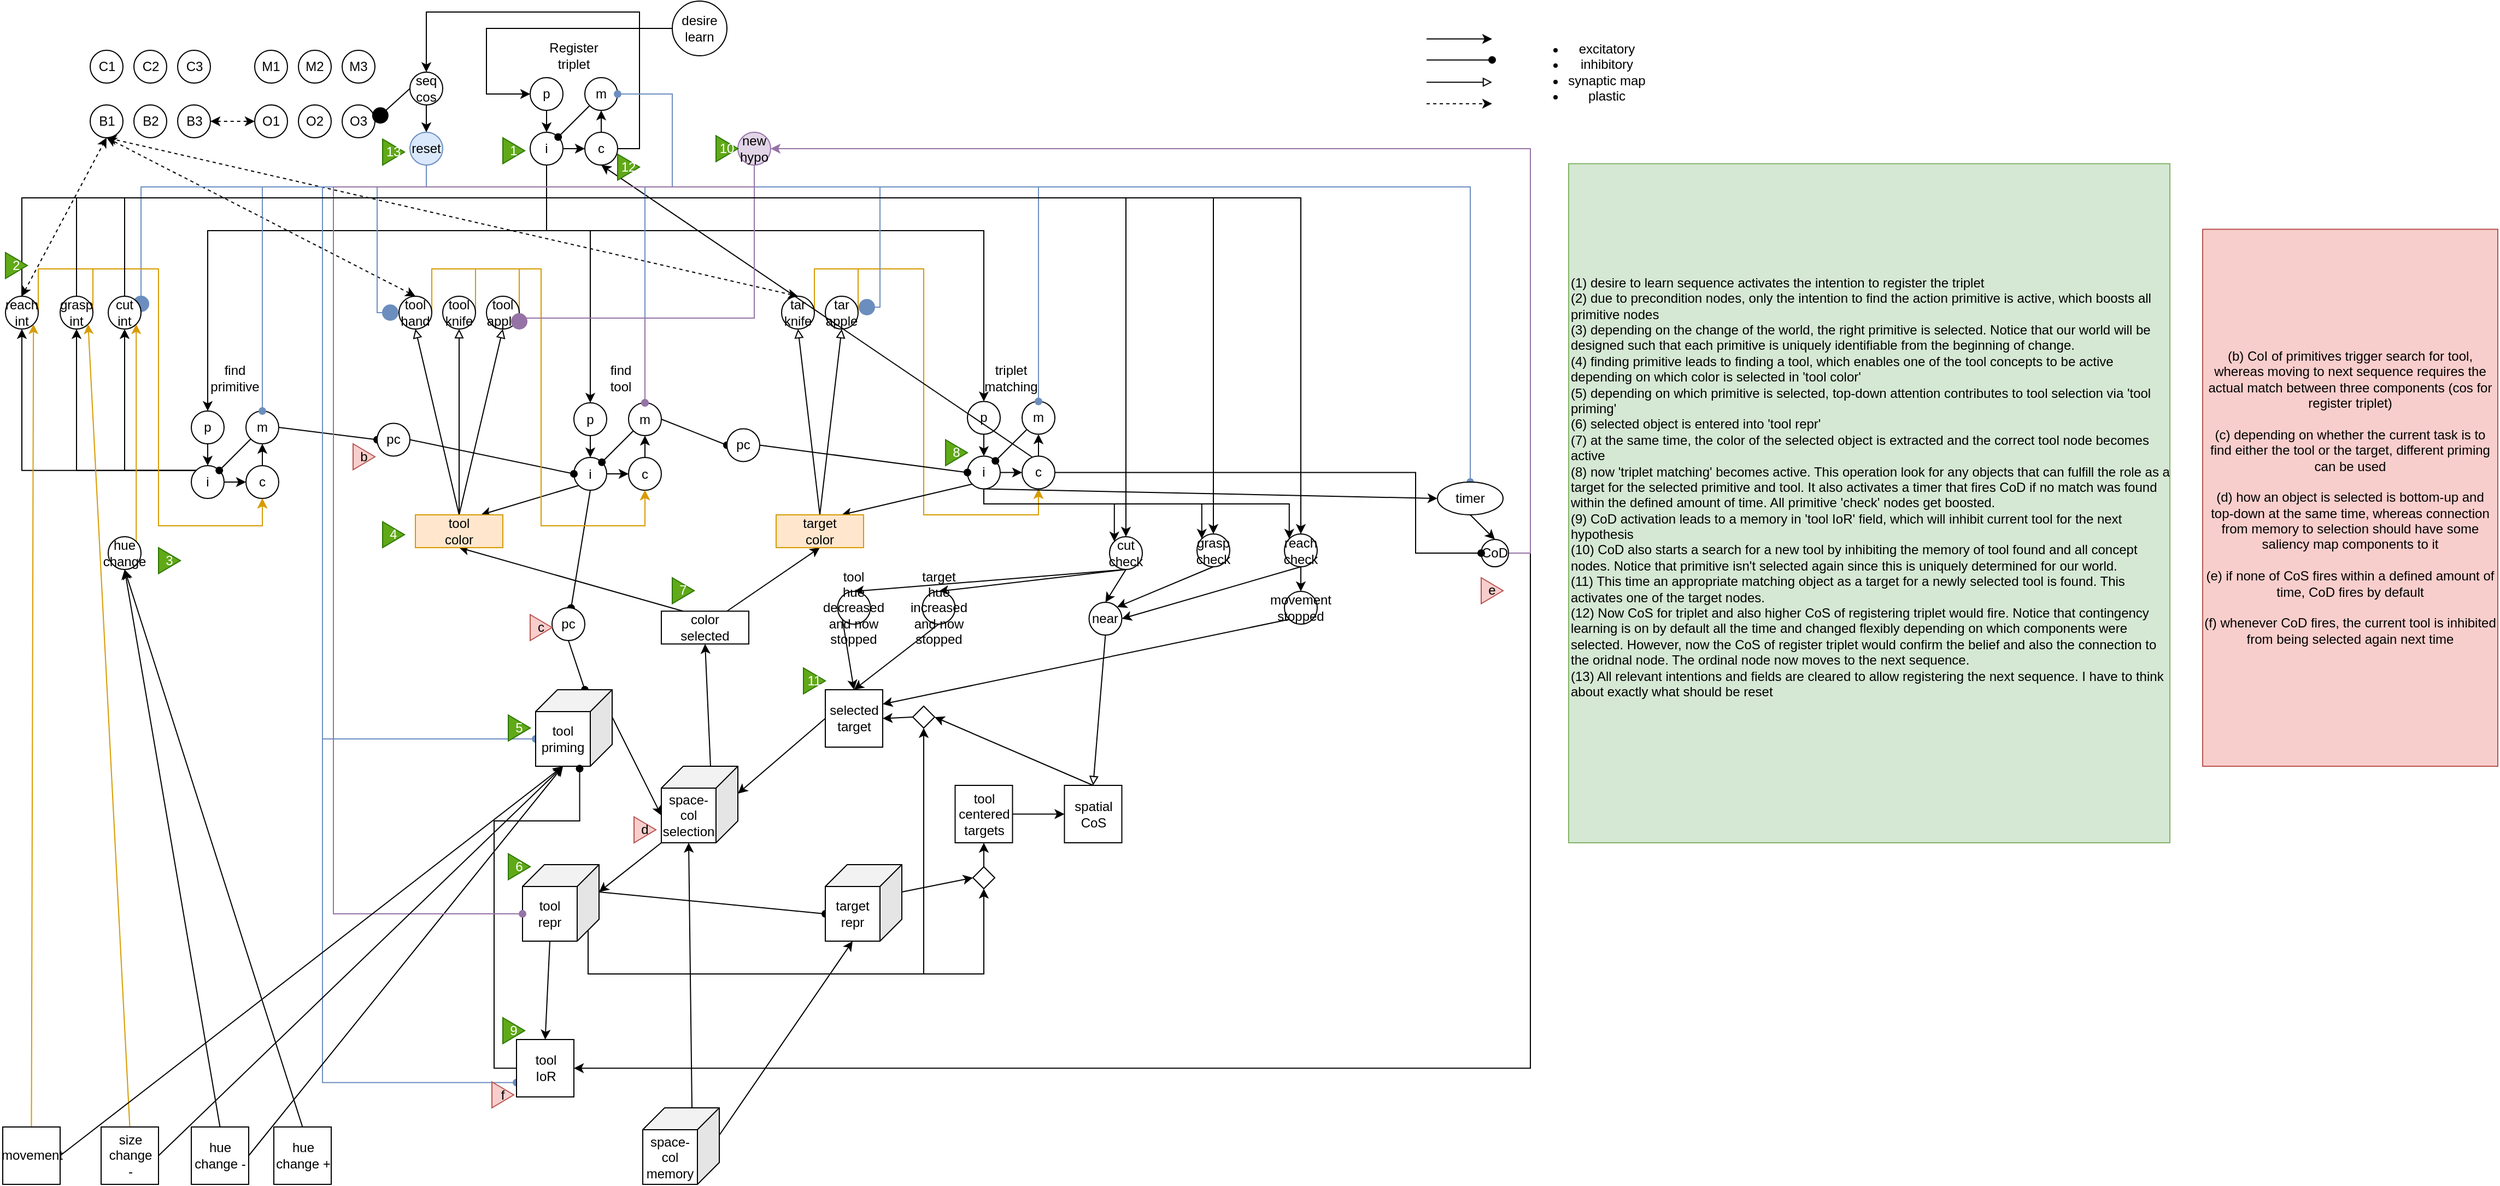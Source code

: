 <mxfile version="14.7.10" type="device"><diagram id="qlgB3l8IYHqv42heu26o" name="Page-1"><mxGraphModel dx="1185" dy="637" grid="1" gridSize="10" guides="1" tooltips="1" connect="1" arrows="1" fold="1" page="1" pageScale="1" pageWidth="2336" pageHeight="1654" math="0" shadow="0"><root><mxCell id="0"/><mxCell id="1" parent="0"/><mxCell id="YHnbb9LzQGG-FQIxEz9M-278" value="B1" style="ellipse;whiteSpace=wrap;html=1;aspect=fixed;" parent="1" vertex="1"><mxGeometry x="87.5" y="95" width="30" height="30" as="geometry"/></mxCell><mxCell id="YHnbb9LzQGG-FQIxEz9M-279" value="B2" style="ellipse;whiteSpace=wrap;html=1;aspect=fixed;" parent="1" vertex="1"><mxGeometry x="127.5" y="95" width="30" height="30" as="geometry"/></mxCell><mxCell id="YHnbb9LzQGG-FQIxEz9M-280" style="edgeStyle=none;rounded=0;orthogonalLoop=1;jettySize=auto;html=1;exitX=1;exitY=0.5;exitDx=0;exitDy=0;entryX=0;entryY=0.5;entryDx=0;entryDy=0;startArrow=classic;startFill=1;endArrow=classic;endFill=1;dashed=1;" parent="1" source="YHnbb9LzQGG-FQIxEz9M-281" target="YHnbb9LzQGG-FQIxEz9M-285" edge="1"><mxGeometry relative="1" as="geometry"/></mxCell><mxCell id="YHnbb9LzQGG-FQIxEz9M-281" value="B3" style="ellipse;whiteSpace=wrap;html=1;aspect=fixed;" parent="1" vertex="1"><mxGeometry x="167.5" y="95" width="30" height="30" as="geometry"/></mxCell><mxCell id="YHnbb9LzQGG-FQIxEz9M-282" value="C1" style="ellipse;whiteSpace=wrap;html=1;aspect=fixed;" parent="1" vertex="1"><mxGeometry x="87.5" y="45" width="30" height="30" as="geometry"/></mxCell><mxCell id="YHnbb9LzQGG-FQIxEz9M-283" value="C2" style="ellipse;whiteSpace=wrap;html=1;aspect=fixed;" parent="1" vertex="1"><mxGeometry x="127.5" y="45" width="30" height="30" as="geometry"/></mxCell><mxCell id="YHnbb9LzQGG-FQIxEz9M-284" value="C3" style="ellipse;whiteSpace=wrap;html=1;aspect=fixed;" parent="1" vertex="1"><mxGeometry x="167.5" y="45" width="30" height="30" as="geometry"/></mxCell><mxCell id="YHnbb9LzQGG-FQIxEz9M-285" value="O1" style="ellipse;whiteSpace=wrap;html=1;aspect=fixed;" parent="1" vertex="1"><mxGeometry x="238" y="95" width="30" height="30" as="geometry"/></mxCell><mxCell id="YHnbb9LzQGG-FQIxEz9M-286" value="O2" style="ellipse;whiteSpace=wrap;html=1;aspect=fixed;" parent="1" vertex="1"><mxGeometry x="278" y="95" width="30" height="30" as="geometry"/></mxCell><mxCell id="YHnbb9LzQGG-FQIxEz9M-287" value="O3" style="ellipse;whiteSpace=wrap;html=1;aspect=fixed;" parent="1" vertex="1"><mxGeometry x="318" y="95" width="30" height="30" as="geometry"/></mxCell><mxCell id="YHnbb9LzQGG-FQIxEz9M-288" style="edgeStyle=none;rounded=0;orthogonalLoop=1;jettySize=auto;html=1;exitX=0.5;exitY=1;exitDx=0;exitDy=0;fontColor=#000000;startArrow=classic;startFill=1;" parent="1" edge="1"><mxGeometry relative="1" as="geometry"><mxPoint x="295.5" y="45" as="sourcePoint"/><mxPoint x="295.5" y="45" as="targetPoint"/></mxGeometry></mxCell><mxCell id="YHnbb9LzQGG-FQIxEz9M-289" value="M1" style="ellipse;whiteSpace=wrap;html=1;aspect=fixed;" parent="1" vertex="1"><mxGeometry x="238" y="45" width="30" height="30" as="geometry"/></mxCell><mxCell id="YHnbb9LzQGG-FQIxEz9M-290" value="M2" style="ellipse;whiteSpace=wrap;html=1;aspect=fixed;" parent="1" vertex="1"><mxGeometry x="278" y="45" width="30" height="30" as="geometry"/></mxCell><mxCell id="YHnbb9LzQGG-FQIxEz9M-291" value="M3&lt;span style=&quot;white-space: pre&quot;&gt;&lt;/span&gt;" style="ellipse;whiteSpace=wrap;html=1;aspect=fixed;" parent="1" vertex="1"><mxGeometry x="318" y="45" width="30" height="30" as="geometry"/></mxCell><mxCell id="YHnbb9LzQGG-FQIxEz9M-368" style="edgeStyle=orthogonalEdgeStyle;rounded=0;orthogonalLoop=1;jettySize=auto;html=1;exitX=0.5;exitY=1;exitDx=0;exitDy=0;entryX=0.5;entryY=0;entryDx=0;entryDy=0;" parent="1" source="YHnbb9LzQGG-FQIxEz9M-292" target="YHnbb9LzQGG-FQIxEz9M-366" edge="1"><mxGeometry relative="1" as="geometry"/></mxCell><mxCell id="OWjthhFKDyk-K8uN_gKS-19" style="rounded=0;orthogonalLoop=1;jettySize=auto;html=1;exitX=0;exitY=0.5;exitDx=0;exitDy=0;endArrow=circle;endFill=1;" edge="1" parent="1" source="YHnbb9LzQGG-FQIxEz9M-292"><mxGeometry relative="1" as="geometry"><mxPoint x="347" y="110" as="targetPoint"/></mxGeometry></mxCell><mxCell id="YHnbb9LzQGG-FQIxEz9M-292" value="&lt;div&gt;seq&lt;/div&gt;&lt;div&gt;cos&lt;br&gt;&lt;/div&gt;" style="ellipse;whiteSpace=wrap;html=1;aspect=fixed;" parent="1" vertex="1"><mxGeometry x="380" y="65" width="30" height="30" as="geometry"/></mxCell><mxCell id="YHnbb9LzQGG-FQIxEz9M-370" style="edgeStyle=none;rounded=0;orthogonalLoop=1;jettySize=auto;html=1;exitX=0.5;exitY=0;exitDx=0;exitDy=0;entryX=0.5;entryY=1;entryDx=0;entryDy=0;dashed=1;startArrow=classic;startFill=1;" parent="1" source="YHnbb9LzQGG-FQIxEz9M-296" target="YHnbb9LzQGG-FQIxEz9M-278" edge="1"><mxGeometry relative="1" as="geometry"/></mxCell><mxCell id="YHnbb9LzQGG-FQIxEz9M-462" style="edgeStyle=orthogonalEdgeStyle;rounded=0;orthogonalLoop=1;jettySize=auto;html=1;exitX=1;exitY=0.5;exitDx=0;exitDy=0;entryX=0.5;entryY=1;entryDx=0;entryDy=0;startArrow=none;startFill=0;endArrow=classic;endFill=1;fillColor=#ffe6cc;strokeColor=#d79b00;" parent="1" source="YHnbb9LzQGG-FQIxEz9M-296" target="YHnbb9LzQGG-FQIxEz9M-330" edge="1"><mxGeometry relative="1" as="geometry"><Array as="points"><mxPoint x="400" y="245"/><mxPoint x="500" y="245"/><mxPoint x="500" y="480"/><mxPoint x="595" y="480"/></Array></mxGeometry></mxCell><mxCell id="YHnbb9LzQGG-FQIxEz9M-296" value="&lt;div&gt;tool&lt;/div&gt;&lt;div&gt;hand&lt;br&gt;&lt;/div&gt;" style="ellipse;whiteSpace=wrap;html=1;aspect=fixed;" parent="1" vertex="1"><mxGeometry x="370" y="270" width="30" height="30" as="geometry"/></mxCell><mxCell id="YHnbb9LzQGG-FQIxEz9M-369" style="rounded=0;orthogonalLoop=1;jettySize=auto;html=1;exitX=0.5;exitY=0;exitDx=0;exitDy=0;entryX=0.5;entryY=1;entryDx=0;entryDy=0;dashed=1;startArrow=classic;startFill=1;" parent="1" source="YHnbb9LzQGG-FQIxEz9M-297" target="YHnbb9LzQGG-FQIxEz9M-278" edge="1"><mxGeometry relative="1" as="geometry"/></mxCell><mxCell id="YHnbb9LzQGG-FQIxEz9M-459" style="edgeStyle=orthogonalEdgeStyle;rounded=0;orthogonalLoop=1;jettySize=auto;html=1;exitX=1;exitY=0.5;exitDx=0;exitDy=0;entryX=0.5;entryY=1;entryDx=0;entryDy=0;startArrow=none;startFill=0;endArrow=classic;endFill=1;fillColor=#ffe6cc;strokeColor=#d79b00;" parent="1" source="YHnbb9LzQGG-FQIxEz9M-297" target="YHnbb9LzQGG-FQIxEz9M-348" edge="1"><mxGeometry relative="1" as="geometry"><Array as="points"><mxPoint x="40" y="245"/><mxPoint x="150" y="245"/><mxPoint x="150" y="480"/><mxPoint x="245" y="480"/></Array></mxGeometry></mxCell><mxCell id="OWjthhFKDyk-K8uN_gKS-18" style="edgeStyle=orthogonalEdgeStyle;rounded=0;orthogonalLoop=1;jettySize=auto;html=1;exitX=0.5;exitY=0;exitDx=0;exitDy=0;entryX=0.5;entryY=0;entryDx=0;entryDy=0;endArrow=classic;endFill=1;" edge="1" parent="1" source="YHnbb9LzQGG-FQIxEz9M-297" target="OWjthhFKDyk-K8uN_gKS-17"><mxGeometry relative="1" as="geometry"><Array as="points"><mxPoint x="25" y="180"/><mxPoint x="1195" y="180"/></Array></mxGeometry></mxCell><mxCell id="YHnbb9LzQGG-FQIxEz9M-297" value="&lt;div&gt;reach&lt;/div&gt;&lt;div&gt;int&lt;br&gt;&lt;/div&gt;" style="ellipse;whiteSpace=wrap;html=1;aspect=fixed;" parent="1" vertex="1"><mxGeometry x="10" y="270" width="30" height="30" as="geometry"/></mxCell><mxCell id="YHnbb9LzQGG-FQIxEz9M-457" style="edgeStyle=orthogonalEdgeStyle;rounded=0;orthogonalLoop=1;jettySize=auto;html=1;exitX=1;exitY=0.5;exitDx=0;exitDy=0;entryX=0.5;entryY=1;entryDx=0;entryDy=0;startArrow=none;startFill=0;endArrow=classic;endFill=1;fillColor=#ffe6cc;strokeColor=#d79b00;" parent="1" source="YHnbb9LzQGG-FQIxEz9M-299" target="YHnbb9LzQGG-FQIxEz9M-348" edge="1"><mxGeometry relative="1" as="geometry"><Array as="points"><mxPoint x="134" y="245"/><mxPoint x="150" y="245"/><mxPoint x="150" y="480"/><mxPoint x="245" y="480"/></Array></mxGeometry></mxCell><mxCell id="YHnbb9LzQGG-FQIxEz9M-371" style="edgeStyle=none;rounded=0;orthogonalLoop=1;jettySize=auto;html=1;exitX=0.5;exitY=0;exitDx=0;exitDy=0;entryX=0.5;entryY=1;entryDx=0;entryDy=0;dashed=1;startArrow=classic;startFill=1;" parent="1" source="YHnbb9LzQGG-FQIxEz9M-300" target="YHnbb9LzQGG-FQIxEz9M-278" edge="1"><mxGeometry relative="1" as="geometry"/></mxCell><mxCell id="YHnbb9LzQGG-FQIxEz9M-465" style="edgeStyle=orthogonalEdgeStyle;rounded=0;orthogonalLoop=1;jettySize=auto;html=1;exitX=1;exitY=0.5;exitDx=0;exitDy=0;entryX=0.5;entryY=1;entryDx=0;entryDy=0;startArrow=none;startFill=0;endArrow=classic;endFill=1;fillColor=#ffe6cc;strokeColor=#d79b00;" parent="1" source="YHnbb9LzQGG-FQIxEz9M-300" target="YHnbb9LzQGG-FQIxEz9M-339" edge="1"><mxGeometry relative="1" as="geometry"><Array as="points"><mxPoint x="750" y="245"/><mxPoint x="850" y="245"/><mxPoint x="850" y="470"/><mxPoint x="955" y="470"/></Array></mxGeometry></mxCell><mxCell id="YHnbb9LzQGG-FQIxEz9M-300" value="&lt;div&gt;tar&lt;/div&gt;&lt;div&gt;knife&lt;br&gt;&lt;/div&gt;" style="ellipse;whiteSpace=wrap;html=1;aspect=fixed;" parent="1" vertex="1"><mxGeometry x="720" y="270" width="30" height="30" as="geometry"/></mxCell><mxCell id="YHnbb9LzQGG-FQIxEz9M-464" style="edgeStyle=orthogonalEdgeStyle;rounded=0;orthogonalLoop=1;jettySize=auto;html=1;exitX=1;exitY=0.5;exitDx=0;exitDy=0;entryX=0.5;entryY=1;entryDx=0;entryDy=0;startArrow=none;startFill=0;endArrow=classic;endFill=1;fillColor=#ffe6cc;strokeColor=#d79b00;" parent="1" source="YHnbb9LzQGG-FQIxEz9M-301" target="YHnbb9LzQGG-FQIxEz9M-339" edge="1"><mxGeometry relative="1" as="geometry"><Array as="points"><mxPoint x="790" y="245"/><mxPoint x="850" y="245"/><mxPoint x="850" y="470"/><mxPoint x="955" y="470"/></Array></mxGeometry></mxCell><mxCell id="YHnbb9LzQGG-FQIxEz9M-301" value="&lt;div&gt;tar&lt;/div&gt;&lt;div&gt;apple&lt;br&gt;&lt;/div&gt;" style="ellipse;whiteSpace=wrap;html=1;aspect=fixed;" parent="1" vertex="1"><mxGeometry x="760" y="270" width="30" height="30" as="geometry"/></mxCell><mxCell id="YHnbb9LzQGG-FQIxEz9M-311" style="edgeStyle=orthogonalEdgeStyle;rounded=0;orthogonalLoop=1;jettySize=auto;html=1;exitX=1;exitY=0.5;exitDx=0;exitDy=0;entryX=0;entryY=0.5;entryDx=0;entryDy=0;" parent="1" source="YHnbb9LzQGG-FQIxEz9M-312" target="YHnbb9LzQGG-FQIxEz9M-316" edge="1"><mxGeometry relative="1" as="geometry"/></mxCell><mxCell id="YHnbb9LzQGG-FQIxEz9M-358" style="edgeStyle=orthogonalEdgeStyle;rounded=0;orthogonalLoop=1;jettySize=auto;html=1;exitX=0.5;exitY=1;exitDx=0;exitDy=0;entryX=0.5;entryY=0;entryDx=0;entryDy=0;" parent="1" source="YHnbb9LzQGG-FQIxEz9M-312" target="YHnbb9LzQGG-FQIxEz9M-323" edge="1"><mxGeometry relative="1" as="geometry"><Array as="points"><mxPoint x="505" y="210"/><mxPoint x="545" y="210"/></Array></mxGeometry></mxCell><mxCell id="YHnbb9LzQGG-FQIxEz9M-359" style="edgeStyle=orthogonalEdgeStyle;rounded=0;orthogonalLoop=1;jettySize=auto;html=1;exitX=0.5;exitY=1;exitDx=0;exitDy=0;entryX=0.5;entryY=0;entryDx=0;entryDy=0;" parent="1" source="YHnbb9LzQGG-FQIxEz9M-312" target="YHnbb9LzQGG-FQIxEz9M-333" edge="1"><mxGeometry relative="1" as="geometry"><Array as="points"><mxPoint x="505" y="210"/><mxPoint x="905" y="210"/></Array></mxGeometry></mxCell><mxCell id="YHnbb9LzQGG-FQIxEz9M-360" style="edgeStyle=orthogonalEdgeStyle;rounded=0;orthogonalLoop=1;jettySize=auto;html=1;exitX=0.5;exitY=1;exitDx=0;exitDy=0;entryX=0.5;entryY=0;entryDx=0;entryDy=0;" parent="1" source="YHnbb9LzQGG-FQIxEz9M-312" target="YHnbb9LzQGG-FQIxEz9M-342" edge="1"><mxGeometry relative="1" as="geometry"><Array as="points"><mxPoint x="505" y="210"/><mxPoint x="195" y="210"/></Array></mxGeometry></mxCell><mxCell id="YHnbb9LzQGG-FQIxEz9M-312" value="i" style="ellipse;whiteSpace=wrap;html=1;aspect=fixed;" parent="1" vertex="1"><mxGeometry x="490" y="120" width="30" height="30" as="geometry"/></mxCell><mxCell id="YHnbb9LzQGG-FQIxEz9M-313" style="rounded=0;orthogonalLoop=1;jettySize=auto;html=1;exitX=0;exitY=1;exitDx=0;exitDy=0;entryX=1;entryY=0;entryDx=0;entryDy=0;endArrow=oval;endFill=1;" parent="1" source="YHnbb9LzQGG-FQIxEz9M-314" target="YHnbb9LzQGG-FQIxEz9M-312" edge="1"><mxGeometry relative="1" as="geometry"/></mxCell><mxCell id="YHnbb9LzQGG-FQIxEz9M-314" value="m" style="ellipse;whiteSpace=wrap;html=1;aspect=fixed;" parent="1" vertex="1"><mxGeometry x="540" y="70" width="30" height="30" as="geometry"/></mxCell><mxCell id="YHnbb9LzQGG-FQIxEz9M-315" style="edgeStyle=orthogonalEdgeStyle;rounded=0;orthogonalLoop=1;jettySize=auto;html=1;exitX=0.5;exitY=0;exitDx=0;exitDy=0;entryX=0.5;entryY=1;entryDx=0;entryDy=0;" parent="1" source="YHnbb9LzQGG-FQIxEz9M-316" target="YHnbb9LzQGG-FQIxEz9M-314" edge="1"><mxGeometry relative="1" as="geometry"/></mxCell><mxCell id="YHnbb9LzQGG-FQIxEz9M-364" style="edgeStyle=orthogonalEdgeStyle;rounded=0;orthogonalLoop=1;jettySize=auto;html=1;exitX=1;exitY=0.5;exitDx=0;exitDy=0;entryX=0.5;entryY=0;entryDx=0;entryDy=0;" parent="1" source="YHnbb9LzQGG-FQIxEz9M-316" target="YHnbb9LzQGG-FQIxEz9M-292" edge="1"><mxGeometry relative="1" as="geometry"><Array as="points"><mxPoint x="590" y="135"/><mxPoint x="590" y="10"/><mxPoint x="395" y="10"/></Array></mxGeometry></mxCell><mxCell id="YHnbb9LzQGG-FQIxEz9M-316" value="c" style="ellipse;whiteSpace=wrap;html=1;aspect=fixed;" parent="1" vertex="1"><mxGeometry x="540" y="120" width="30" height="30" as="geometry"/></mxCell><mxCell id="YHnbb9LzQGG-FQIxEz9M-317" value="Register triplet" style="text;html=1;strokeColor=none;fillColor=none;align=center;verticalAlign=middle;whiteSpace=wrap;rounded=0;" parent="1" vertex="1"><mxGeometry x="510" y="40" width="40" height="20" as="geometry"/></mxCell><mxCell id="YHnbb9LzQGG-FQIxEz9M-318" style="edgeStyle=none;rounded=0;orthogonalLoop=1;jettySize=auto;html=1;exitX=0.5;exitY=1;exitDx=0;exitDy=0;entryX=0.5;entryY=0;entryDx=0;entryDy=0;startArrow=none;startFill=0;endArrow=classic;endFill=1;" parent="1" source="YHnbb9LzQGG-FQIxEz9M-319" target="YHnbb9LzQGG-FQIxEz9M-312" edge="1"><mxGeometry relative="1" as="geometry"/></mxCell><mxCell id="YHnbb9LzQGG-FQIxEz9M-319" value="p" style="ellipse;whiteSpace=wrap;html=1;aspect=fixed;" parent="1" vertex="1"><mxGeometry x="490" y="70" width="30" height="30" as="geometry"/></mxCell><mxCell id="YHnbb9LzQGG-FQIxEz9M-322" style="edgeStyle=orthogonalEdgeStyle;rounded=0;orthogonalLoop=1;jettySize=auto;html=1;exitX=0.5;exitY=1;exitDx=0;exitDy=0;entryX=0.5;entryY=0;entryDx=0;entryDy=0;" parent="1" source="YHnbb9LzQGG-FQIxEz9M-323" target="YHnbb9LzQGG-FQIxEz9M-325" edge="1"><mxGeometry relative="1" as="geometry"/></mxCell><mxCell id="YHnbb9LzQGG-FQIxEz9M-323" value="p" style="ellipse;whiteSpace=wrap;html=1;aspect=fixed;" parent="1" vertex="1"><mxGeometry x="530" y="367.5" width="30" height="30" as="geometry"/></mxCell><mxCell id="YHnbb9LzQGG-FQIxEz9M-324" style="edgeStyle=orthogonalEdgeStyle;rounded=0;orthogonalLoop=1;jettySize=auto;html=1;exitX=1;exitY=0.5;exitDx=0;exitDy=0;entryX=0;entryY=0.5;entryDx=0;entryDy=0;" parent="1" source="YHnbb9LzQGG-FQIxEz9M-325" target="YHnbb9LzQGG-FQIxEz9M-330" edge="1"><mxGeometry relative="1" as="geometry"/></mxCell><mxCell id="YHnbb9LzQGG-FQIxEz9M-413" style="edgeStyle=none;rounded=0;orthogonalLoop=1;jettySize=auto;html=1;exitX=0.5;exitY=1;exitDx=0;exitDy=0;startArrow=none;startFill=0;endArrow=oval;endFill=1;" parent="1" source="YHnbb9LzQGG-FQIxEz9M-325" target="YHnbb9LzQGG-FQIxEz9M-410" edge="1"><mxGeometry relative="1" as="geometry"/></mxCell><mxCell id="YHnbb9LzQGG-FQIxEz9M-428" style="edgeStyle=none;rounded=0;orthogonalLoop=1;jettySize=auto;html=1;exitX=0;exitY=1;exitDx=0;exitDy=0;entryX=0.75;entryY=0;entryDx=0;entryDy=0;startArrow=none;startFill=0;endArrow=classic;endFill=1;" parent="1" source="YHnbb9LzQGG-FQIxEz9M-325" target="YHnbb9LzQGG-FQIxEz9M-424" edge="1"><mxGeometry relative="1" as="geometry"/></mxCell><mxCell id="YHnbb9LzQGG-FQIxEz9M-325" value="i" style="ellipse;whiteSpace=wrap;html=1;aspect=fixed;" parent="1" vertex="1"><mxGeometry x="530" y="417.5" width="30" height="30" as="geometry"/></mxCell><mxCell id="YHnbb9LzQGG-FQIxEz9M-326" style="rounded=0;orthogonalLoop=1;jettySize=auto;html=1;exitX=0;exitY=1;exitDx=0;exitDy=0;entryX=1;entryY=0;entryDx=0;entryDy=0;endArrow=oval;endFill=1;" parent="1" source="YHnbb9LzQGG-FQIxEz9M-328" target="YHnbb9LzQGG-FQIxEz9M-325" edge="1"><mxGeometry relative="1" as="geometry"/></mxCell><mxCell id="YHnbb9LzQGG-FQIxEz9M-484" style="edgeStyle=none;rounded=0;orthogonalLoop=1;jettySize=auto;html=1;exitX=1;exitY=0.5;exitDx=0;exitDy=0;entryX=0;entryY=0.5;entryDx=0;entryDy=0;startArrow=none;startFill=0;endArrow=oval;endFill=1;" parent="1" source="YHnbb9LzQGG-FQIxEz9M-328" target="YHnbb9LzQGG-FQIxEz9M-387" edge="1"><mxGeometry relative="1" as="geometry"/></mxCell><mxCell id="YHnbb9LzQGG-FQIxEz9M-328" value="m" style="ellipse;whiteSpace=wrap;html=1;aspect=fixed;" parent="1" vertex="1"><mxGeometry x="580" y="367.5" width="30" height="30" as="geometry"/></mxCell><mxCell id="YHnbb9LzQGG-FQIxEz9M-329" style="edgeStyle=orthogonalEdgeStyle;rounded=0;orthogonalLoop=1;jettySize=auto;html=1;exitX=0.5;exitY=0;exitDx=0;exitDy=0;entryX=0.5;entryY=1;entryDx=0;entryDy=0;" parent="1" source="YHnbb9LzQGG-FQIxEz9M-330" target="YHnbb9LzQGG-FQIxEz9M-328" edge="1"><mxGeometry relative="1" as="geometry"/></mxCell><mxCell id="YHnbb9LzQGG-FQIxEz9M-330" value="c" style="ellipse;whiteSpace=wrap;html=1;aspect=fixed;" parent="1" vertex="1"><mxGeometry x="580" y="417.5" width="30" height="30" as="geometry"/></mxCell><mxCell id="YHnbb9LzQGG-FQIxEz9M-331" value="&lt;div&gt;find&lt;/div&gt;&lt;div&gt;tool&lt;br&gt;&lt;/div&gt;" style="text;html=1;strokeColor=none;fillColor=none;align=center;verticalAlign=middle;whiteSpace=wrap;rounded=0;" parent="1" vertex="1"><mxGeometry x="553" y="335" width="40" height="20" as="geometry"/></mxCell><mxCell id="YHnbb9LzQGG-FQIxEz9M-332" style="edgeStyle=orthogonalEdgeStyle;rounded=0;orthogonalLoop=1;jettySize=auto;html=1;exitX=0.5;exitY=1;exitDx=0;exitDy=0;entryX=0.5;entryY=0;entryDx=0;entryDy=0;" parent="1" source="YHnbb9LzQGG-FQIxEz9M-333" target="YHnbb9LzQGG-FQIxEz9M-335" edge="1"><mxGeometry relative="1" as="geometry"/></mxCell><mxCell id="YHnbb9LzQGG-FQIxEz9M-333" value="p" style="ellipse;whiteSpace=wrap;html=1;aspect=fixed;" parent="1" vertex="1"><mxGeometry x="890" y="366.25" width="30" height="30" as="geometry"/></mxCell><mxCell id="YHnbb9LzQGG-FQIxEz9M-334" style="edgeStyle=orthogonalEdgeStyle;rounded=0;orthogonalLoop=1;jettySize=auto;html=1;exitX=1;exitY=0.5;exitDx=0;exitDy=0;entryX=0;entryY=0.5;entryDx=0;entryDy=0;" parent="1" source="YHnbb9LzQGG-FQIxEz9M-335" target="YHnbb9LzQGG-FQIxEz9M-339" edge="1"><mxGeometry relative="1" as="geometry"/></mxCell><mxCell id="YHnbb9LzQGG-FQIxEz9M-429" style="edgeStyle=none;rounded=0;orthogonalLoop=1;jettySize=auto;html=1;exitX=0;exitY=1;exitDx=0;exitDy=0;entryX=0.75;entryY=0;entryDx=0;entryDy=0;startArrow=none;startFill=0;endArrow=classic;endFill=1;" parent="1" source="YHnbb9LzQGG-FQIxEz9M-335" target="YHnbb9LzQGG-FQIxEz9M-425" edge="1"><mxGeometry relative="1" as="geometry"/></mxCell><mxCell id="YHnbb9LzQGG-FQIxEz9M-548" style="rounded=0;orthogonalLoop=1;jettySize=auto;html=1;exitX=0.5;exitY=1;exitDx=0;exitDy=0;entryX=0;entryY=0.5;entryDx=0;entryDy=0;startArrow=none;startFill=0;endArrow=classic;endFill=1;" parent="1" source="YHnbb9LzQGG-FQIxEz9M-335" target="YHnbb9LzQGG-FQIxEz9M-489" edge="1"><mxGeometry relative="1" as="geometry"/></mxCell><mxCell id="YHnbb9LzQGG-FQIxEz9M-560" style="edgeStyle=orthogonalEdgeStyle;rounded=0;orthogonalLoop=1;jettySize=auto;html=1;exitX=0.5;exitY=1;exitDx=0;exitDy=0;entryX=0;entryY=0;entryDx=0;entryDy=0;startArrow=none;startFill=0;endArrow=classic;endFill=1;" parent="1" source="YHnbb9LzQGG-FQIxEz9M-335" target="YHnbb9LzQGG-FQIxEz9M-467" edge="1"><mxGeometry relative="1" as="geometry"><Array as="points"><mxPoint x="905" y="460"/><mxPoint x="1024" y="460"/></Array></mxGeometry></mxCell><mxCell id="OWjthhFKDyk-K8uN_gKS-29" style="edgeStyle=orthogonalEdgeStyle;rounded=0;orthogonalLoop=1;jettySize=auto;html=1;exitX=0.5;exitY=1;exitDx=0;exitDy=0;entryX=0;entryY=0;entryDx=0;entryDy=0;endArrow=classic;endFill=1;" edge="1" parent="1" source="YHnbb9LzQGG-FQIxEz9M-335" target="OWjthhFKDyk-K8uN_gKS-4"><mxGeometry relative="1" as="geometry"><Array as="points"><mxPoint x="905" y="460"/><mxPoint x="1104" y="460"/></Array></mxGeometry></mxCell><mxCell id="OWjthhFKDyk-K8uN_gKS-30" style="edgeStyle=orthogonalEdgeStyle;rounded=0;orthogonalLoop=1;jettySize=auto;html=1;exitX=0.5;exitY=1;exitDx=0;exitDy=0;entryX=0;entryY=0;entryDx=0;entryDy=0;endArrow=classic;endFill=1;" edge="1" parent="1" source="YHnbb9LzQGG-FQIxEz9M-335" target="OWjthhFKDyk-K8uN_gKS-17"><mxGeometry relative="1" as="geometry"><Array as="points"><mxPoint x="905" y="460"/><mxPoint x="1184" y="460"/></Array></mxGeometry></mxCell><mxCell id="YHnbb9LzQGG-FQIxEz9M-335" value="i" style="ellipse;whiteSpace=wrap;html=1;aspect=fixed;" parent="1" vertex="1"><mxGeometry x="890" y="416.25" width="30" height="30" as="geometry"/></mxCell><mxCell id="YHnbb9LzQGG-FQIxEz9M-336" style="rounded=0;orthogonalLoop=1;jettySize=auto;html=1;exitX=0;exitY=1;exitDx=0;exitDy=0;entryX=1;entryY=0;entryDx=0;entryDy=0;endArrow=oval;endFill=1;" parent="1" source="YHnbb9LzQGG-FQIxEz9M-337" target="YHnbb9LzQGG-FQIxEz9M-335" edge="1"><mxGeometry relative="1" as="geometry"/></mxCell><mxCell id="YHnbb9LzQGG-FQIxEz9M-337" value="m" style="ellipse;whiteSpace=wrap;html=1;aspect=fixed;" parent="1" vertex="1"><mxGeometry x="940" y="366.25" width="30" height="30" as="geometry"/></mxCell><mxCell id="YHnbb9LzQGG-FQIxEz9M-338" style="edgeStyle=orthogonalEdgeStyle;rounded=0;orthogonalLoop=1;jettySize=auto;html=1;exitX=0.5;exitY=0;exitDx=0;exitDy=0;entryX=0.5;entryY=1;entryDx=0;entryDy=0;" parent="1" source="YHnbb9LzQGG-FQIxEz9M-339" target="YHnbb9LzQGG-FQIxEz9M-337" edge="1"><mxGeometry relative="1" as="geometry"/></mxCell><mxCell id="YHnbb9LzQGG-FQIxEz9M-550" style="edgeStyle=none;rounded=0;orthogonalLoop=1;jettySize=auto;html=1;exitX=1;exitY=0.5;exitDx=0;exitDy=0;entryX=0.5;entryY=1;entryDx=0;entryDy=0;startArrow=none;startFill=0;endArrow=classic;endFill=1;" parent="1" source="YHnbb9LzQGG-FQIxEz9M-339" target="YHnbb9LzQGG-FQIxEz9M-316" edge="1"><mxGeometry relative="1" as="geometry"/></mxCell><mxCell id="YHnbb9LzQGG-FQIxEz9M-339" value="c" style="ellipse;whiteSpace=wrap;html=1;aspect=fixed;" parent="1" vertex="1"><mxGeometry x="940" y="416.25" width="30" height="30" as="geometry"/></mxCell><mxCell id="YHnbb9LzQGG-FQIxEz9M-340" value="&lt;div&gt;triplet&lt;/div&gt;&lt;div&gt;matching&lt;br&gt;&lt;/div&gt;" style="text;html=1;strokeColor=none;fillColor=none;align=center;verticalAlign=middle;whiteSpace=wrap;rounded=0;" parent="1" vertex="1"><mxGeometry x="910" y="335" width="40" height="20" as="geometry"/></mxCell><mxCell id="YHnbb9LzQGG-FQIxEz9M-341" style="edgeStyle=orthogonalEdgeStyle;rounded=0;orthogonalLoop=1;jettySize=auto;html=1;exitX=0.5;exitY=1;exitDx=0;exitDy=0;entryX=0.5;entryY=0;entryDx=0;entryDy=0;" parent="1" source="YHnbb9LzQGG-FQIxEz9M-342" target="YHnbb9LzQGG-FQIxEz9M-344" edge="1"><mxGeometry relative="1" as="geometry"/></mxCell><mxCell id="YHnbb9LzQGG-FQIxEz9M-342" value="p" style="ellipse;whiteSpace=wrap;html=1;aspect=fixed;" parent="1" vertex="1"><mxGeometry x="180" y="375" width="30" height="30" as="geometry"/></mxCell><mxCell id="YHnbb9LzQGG-FQIxEz9M-343" style="edgeStyle=orthogonalEdgeStyle;rounded=0;orthogonalLoop=1;jettySize=auto;html=1;exitX=1;exitY=0.5;exitDx=0;exitDy=0;entryX=0;entryY=0.5;entryDx=0;entryDy=0;" parent="1" source="YHnbb9LzQGG-FQIxEz9M-344" target="YHnbb9LzQGG-FQIxEz9M-348" edge="1"><mxGeometry relative="1" as="geometry"/></mxCell><mxCell id="YHnbb9LzQGG-FQIxEz9M-361" style="edgeStyle=orthogonalEdgeStyle;rounded=0;orthogonalLoop=1;jettySize=auto;html=1;exitX=0;exitY=0;exitDx=0;exitDy=0;entryX=0.5;entryY=1;entryDx=0;entryDy=0;" parent="1" source="YHnbb9LzQGG-FQIxEz9M-344" target="YHnbb9LzQGG-FQIxEz9M-299" edge="1"><mxGeometry relative="1" as="geometry"/></mxCell><mxCell id="YHnbb9LzQGG-FQIxEz9M-362" style="edgeStyle=orthogonalEdgeStyle;rounded=0;orthogonalLoop=1;jettySize=auto;html=1;exitX=0;exitY=0;exitDx=0;exitDy=0;entryX=0.5;entryY=1;entryDx=0;entryDy=0;" parent="1" source="YHnbb9LzQGG-FQIxEz9M-344" target="YHnbb9LzQGG-FQIxEz9M-298" edge="1"><mxGeometry relative="1" as="geometry"/></mxCell><mxCell id="YHnbb9LzQGG-FQIxEz9M-363" style="edgeStyle=orthogonalEdgeStyle;rounded=0;orthogonalLoop=1;jettySize=auto;html=1;exitX=0;exitY=0;exitDx=0;exitDy=0;entryX=0.5;entryY=1;entryDx=0;entryDy=0;" parent="1" source="YHnbb9LzQGG-FQIxEz9M-344" target="YHnbb9LzQGG-FQIxEz9M-297" edge="1"><mxGeometry relative="1" as="geometry"/></mxCell><mxCell id="YHnbb9LzQGG-FQIxEz9M-344" value="i" style="ellipse;whiteSpace=wrap;html=1;aspect=fixed;" parent="1" vertex="1"><mxGeometry x="180" y="425" width="30" height="30" as="geometry"/></mxCell><mxCell id="YHnbb9LzQGG-FQIxEz9M-345" style="rounded=0;orthogonalLoop=1;jettySize=auto;html=1;exitX=0;exitY=1;exitDx=0;exitDy=0;entryX=1;entryY=0;entryDx=0;entryDy=0;endArrow=oval;endFill=1;" parent="1" source="YHnbb9LzQGG-FQIxEz9M-346" target="YHnbb9LzQGG-FQIxEz9M-344" edge="1"><mxGeometry relative="1" as="geometry"/></mxCell><mxCell id="YHnbb9LzQGG-FQIxEz9M-455" style="rounded=0;orthogonalLoop=1;jettySize=auto;html=1;exitX=1;exitY=0.5;exitDx=0;exitDy=0;entryX=0;entryY=0.5;entryDx=0;entryDy=0;startArrow=none;startFill=0;endArrow=oval;endFill=1;" parent="1" source="YHnbb9LzQGG-FQIxEz9M-346" target="YHnbb9LzQGG-FQIxEz9M-384" edge="1"><mxGeometry relative="1" as="geometry"/></mxCell><mxCell id="YHnbb9LzQGG-FQIxEz9M-346" value="m" style="ellipse;whiteSpace=wrap;html=1;aspect=fixed;" parent="1" vertex="1"><mxGeometry x="230" y="375" width="30" height="30" as="geometry"/></mxCell><mxCell id="YHnbb9LzQGG-FQIxEz9M-347" style="edgeStyle=orthogonalEdgeStyle;rounded=0;orthogonalLoop=1;jettySize=auto;html=1;exitX=0.5;exitY=0;exitDx=0;exitDy=0;entryX=0.5;entryY=1;entryDx=0;entryDy=0;" parent="1" source="YHnbb9LzQGG-FQIxEz9M-348" target="YHnbb9LzQGG-FQIxEz9M-346" edge="1"><mxGeometry relative="1" as="geometry"/></mxCell><mxCell id="YHnbb9LzQGG-FQIxEz9M-348" value="c" style="ellipse;whiteSpace=wrap;html=1;aspect=fixed;" parent="1" vertex="1"><mxGeometry x="230" y="425" width="30" height="30" as="geometry"/></mxCell><mxCell id="YHnbb9LzQGG-FQIxEz9M-349" value="&lt;div&gt;find&lt;/div&gt;&lt;div&gt;primitive&lt;br&gt;&lt;/div&gt;" style="text;html=1;strokeColor=none;fillColor=none;align=center;verticalAlign=middle;whiteSpace=wrap;rounded=0;" parent="1" vertex="1"><mxGeometry x="200" y="335" width="40" height="20" as="geometry"/></mxCell><mxCell id="YHnbb9LzQGG-FQIxEz9M-558" style="edgeStyle=orthogonalEdgeStyle;rounded=0;orthogonalLoop=1;jettySize=auto;html=1;exitX=0.5;exitY=1;exitDx=0;exitDy=0;entryX=0.5;entryY=0;entryDx=0;entryDy=0;startArrow=none;startFill=0;endArrow=oval;endFill=1;fillColor=#dae8fc;strokeColor=#6c8ebf;" parent="1" source="YHnbb9LzQGG-FQIxEz9M-366" target="YHnbb9LzQGG-FQIxEz9M-489" edge="1"><mxGeometry relative="1" as="geometry"><Array as="points"><mxPoint x="395" y="170"/><mxPoint x="1350" y="170"/></Array></mxGeometry></mxCell><mxCell id="YHnbb9LzQGG-FQIxEz9M-567" style="edgeStyle=orthogonalEdgeStyle;rounded=0;orthogonalLoop=1;jettySize=auto;html=1;exitX=0.5;exitY=1;exitDx=0;exitDy=0;entryX=1;entryY=0.5;entryDx=0;entryDy=0;startArrow=none;startFill=0;endArrow=oval;endFill=1;fillColor=#dae8fc;strokeColor=#6c8ebf;" parent="1" source="YHnbb9LzQGG-FQIxEz9M-366" target="YHnbb9LzQGG-FQIxEz9M-314" edge="1"><mxGeometry relative="1" as="geometry"><Array as="points"><mxPoint x="395" y="170"/><mxPoint x="620" y="170"/><mxPoint x="620" y="85"/></Array></mxGeometry></mxCell><mxCell id="YHnbb9LzQGG-FQIxEz9M-568" style="edgeStyle=orthogonalEdgeStyle;rounded=0;orthogonalLoop=1;jettySize=auto;html=1;exitX=0.5;exitY=1;exitDx=0;exitDy=0;entryX=0.5;entryY=0;entryDx=0;entryDy=0;startArrow=none;startFill=0;endArrow=oval;endFill=1;fillColor=#dae8fc;strokeColor=#6c8ebf;" parent="1" source="YHnbb9LzQGG-FQIxEz9M-366" target="YHnbb9LzQGG-FQIxEz9M-346" edge="1"><mxGeometry relative="1" as="geometry"><Array as="points"><mxPoint x="395" y="170"/><mxPoint x="245" y="170"/></Array></mxGeometry></mxCell><mxCell id="YHnbb9LzQGG-FQIxEz9M-569" style="edgeStyle=orthogonalEdgeStyle;rounded=0;orthogonalLoop=1;jettySize=auto;html=1;exitX=0.5;exitY=1;exitDx=0;exitDy=0;entryX=0.5;entryY=0;entryDx=0;entryDy=0;startArrow=none;startFill=0;endArrow=oval;endFill=1;fillColor=#dae8fc;strokeColor=#6c8ebf;" parent="1" source="YHnbb9LzQGG-FQIxEz9M-366" target="YHnbb9LzQGG-FQIxEz9M-328" edge="1"><mxGeometry relative="1" as="geometry"><Array as="points"><mxPoint x="395" y="170"/><mxPoint x="595" y="170"/></Array></mxGeometry></mxCell><mxCell id="YHnbb9LzQGG-FQIxEz9M-570" style="edgeStyle=orthogonalEdgeStyle;rounded=0;orthogonalLoop=1;jettySize=auto;html=1;exitX=0.5;exitY=1;exitDx=0;exitDy=0;entryX=0.5;entryY=0;entryDx=0;entryDy=0;startArrow=none;startFill=0;endArrow=oval;endFill=1;fillColor=#dae8fc;strokeColor=#6c8ebf;" parent="1" source="YHnbb9LzQGG-FQIxEz9M-366" target="YHnbb9LzQGG-FQIxEz9M-337" edge="1"><mxGeometry relative="1" as="geometry"><Array as="points"><mxPoint x="395" y="170"/><mxPoint x="955" y="170"/></Array></mxGeometry></mxCell><mxCell id="YHnbb9LzQGG-FQIxEz9M-571" style="edgeStyle=orthogonalEdgeStyle;rounded=0;orthogonalLoop=1;jettySize=auto;html=1;exitX=0.5;exitY=1;exitDx=0;exitDy=0;entryX=0;entryY=0;entryDx=70;entryDy=45;entryPerimeter=0;startArrow=none;startFill=0;endArrow=oval;endFill=1;fillColor=#dae8fc;strokeColor=#6c8ebf;" parent="1" source="YHnbb9LzQGG-FQIxEz9M-366" target="YHnbb9LzQGG-FQIxEz9M-411" edge="1"><mxGeometry relative="1" as="geometry"><Array as="points"><mxPoint x="395" y="170"/><mxPoint x="300" y="170"/><mxPoint x="300" y="675"/></Array></mxGeometry></mxCell><mxCell id="YHnbb9LzQGG-FQIxEz9M-572" style="edgeStyle=orthogonalEdgeStyle;rounded=0;orthogonalLoop=1;jettySize=auto;html=1;exitX=0.5;exitY=1;exitDx=0;exitDy=0;entryX=0;entryY=0.75;entryDx=0;entryDy=0;startArrow=none;startFill=0;endArrow=oval;endFill=1;fillColor=#dae8fc;strokeColor=#6c8ebf;" parent="1" source="YHnbb9LzQGG-FQIxEz9M-366" target="YHnbb9LzQGG-FQIxEz9M-501" edge="1"><mxGeometry relative="1" as="geometry"><Array as="points"><mxPoint x="395" y="170"/><mxPoint x="300" y="170"/><mxPoint x="300" y="989"/></Array></mxGeometry></mxCell><mxCell id="OWjthhFKDyk-K8uN_gKS-20" style="edgeStyle=orthogonalEdgeStyle;rounded=0;orthogonalLoop=1;jettySize=auto;html=1;exitX=0.5;exitY=1;exitDx=0;exitDy=0;entryX=1;entryY=0.5;entryDx=0;entryDy=0;endArrow=circle;endFill=1;fillColor=#dae8fc;strokeColor=#6c8ebf;" edge="1" parent="1" source="YHnbb9LzQGG-FQIxEz9M-366" target="YHnbb9LzQGG-FQIxEz9M-299"><mxGeometry relative="1" as="geometry"><Array as="points"><mxPoint x="395" y="170"/><mxPoint x="134" y="170"/></Array></mxGeometry></mxCell><mxCell id="OWjthhFKDyk-K8uN_gKS-21" style="edgeStyle=orthogonalEdgeStyle;rounded=0;orthogonalLoop=1;jettySize=auto;html=1;exitX=0.5;exitY=1;exitDx=0;exitDy=0;entryX=0;entryY=0.5;entryDx=0;entryDy=0;endArrow=circle;endFill=1;fillColor=#dae8fc;strokeColor=#6c8ebf;" edge="1" parent="1" source="YHnbb9LzQGG-FQIxEz9M-366" target="YHnbb9LzQGG-FQIxEz9M-296"><mxGeometry relative="1" as="geometry"><Array as="points"><mxPoint x="395" y="170"/><mxPoint x="350" y="170"/><mxPoint x="350" y="285"/></Array></mxGeometry></mxCell><mxCell id="OWjthhFKDyk-K8uN_gKS-22" style="edgeStyle=orthogonalEdgeStyle;rounded=0;orthogonalLoop=1;jettySize=auto;html=1;exitX=0.5;exitY=1;exitDx=0;exitDy=0;entryX=1;entryY=0.333;entryDx=0;entryDy=0;entryPerimeter=0;endArrow=circle;endFill=1;fillColor=#dae8fc;strokeColor=#6c8ebf;" edge="1" parent="1" source="YHnbb9LzQGG-FQIxEz9M-366" target="YHnbb9LzQGG-FQIxEz9M-301"><mxGeometry relative="1" as="geometry"><Array as="points"><mxPoint x="395" y="170"/><mxPoint x="810" y="170"/><mxPoint x="810" y="280"/></Array></mxGeometry></mxCell><mxCell id="YHnbb9LzQGG-FQIxEz9M-366" value="reset" style="ellipse;whiteSpace=wrap;html=1;aspect=fixed;fillColor=#dae8fc;strokeColor=#6c8ebf;" parent="1" vertex="1"><mxGeometry x="380" y="120" width="30" height="30" as="geometry"/></mxCell><mxCell id="YHnbb9LzQGG-FQIxEz9M-379" style="edgeStyle=none;rounded=0;orthogonalLoop=1;jettySize=auto;html=1;exitX=0.5;exitY=0;exitDx=0;exitDy=0;startArrow=none;startFill=0;entryX=0.5;entryY=1;entryDx=0;entryDy=0;" parent="1" source="YHnbb9LzQGG-FQIxEz9M-372" target="YHnbb9LzQGG-FQIxEz9M-377" edge="1"><mxGeometry relative="1" as="geometry"><mxPoint x="160" y="560" as="targetPoint"/></mxGeometry></mxCell><mxCell id="YHnbb9LzQGG-FQIxEz9M-372" value="hue change +" style="whiteSpace=wrap;html=1;aspect=fixed;" parent="1" vertex="1"><mxGeometry x="255.5" y="1030" width="52.5" height="52.5" as="geometry"/></mxCell><mxCell id="YHnbb9LzQGG-FQIxEz9M-378" style="edgeStyle=none;rounded=0;orthogonalLoop=1;jettySize=auto;html=1;exitX=0.5;exitY=0;exitDx=0;exitDy=0;entryX=0.5;entryY=1;entryDx=0;entryDy=0;startArrow=none;startFill=0;" parent="1" source="YHnbb9LzQGG-FQIxEz9M-374" target="YHnbb9LzQGG-FQIxEz9M-377" edge="1"><mxGeometry relative="1" as="geometry"/></mxCell><mxCell id="YHnbb9LzQGG-FQIxEz9M-418" style="edgeStyle=none;rounded=0;orthogonalLoop=1;jettySize=auto;html=1;exitX=1;exitY=0.5;exitDx=0;exitDy=0;entryX=0;entryY=0;entryDx=45;entryDy=70;entryPerimeter=0;startArrow=none;startFill=0;endArrow=classic;endFill=1;" parent="1" source="YHnbb9LzQGG-FQIxEz9M-374" target="YHnbb9LzQGG-FQIxEz9M-411" edge="1"><mxGeometry relative="1" as="geometry"/></mxCell><mxCell id="YHnbb9LzQGG-FQIxEz9M-374" value="hue change -" style="whiteSpace=wrap;html=1;aspect=fixed;" parent="1" vertex="1"><mxGeometry x="180" y="1030" width="52.5" height="52.5" as="geometry"/></mxCell><mxCell id="YHnbb9LzQGG-FQIxEz9M-463" style="edgeStyle=orthogonalEdgeStyle;rounded=0;orthogonalLoop=1;jettySize=auto;html=1;exitX=1;exitY=0;exitDx=0;exitDy=0;entryX=1;entryY=1;entryDx=0;entryDy=0;startArrow=none;startFill=0;endArrow=classic;endFill=1;fillColor=#ffe6cc;strokeColor=#d79b00;" parent="1" source="YHnbb9LzQGG-FQIxEz9M-377" target="YHnbb9LzQGG-FQIxEz9M-299" edge="1"><mxGeometry relative="1" as="geometry"/></mxCell><mxCell id="YHnbb9LzQGG-FQIxEz9M-377" value="hue change" style="ellipse;whiteSpace=wrap;html=1;aspect=fixed;" parent="1" vertex="1"><mxGeometry x="104" y="490" width="30" height="30" as="geometry"/></mxCell><mxCell id="YHnbb9LzQGG-FQIxEz9M-386" style="edgeStyle=none;rounded=0;orthogonalLoop=1;jettySize=auto;html=1;exitX=1;exitY=0.5;exitDx=0;exitDy=0;entryX=0;entryY=0.5;entryDx=0;entryDy=0;startArrow=none;startFill=0;endArrow=oval;endFill=1;" parent="1" source="YHnbb9LzQGG-FQIxEz9M-384" target="YHnbb9LzQGG-FQIxEz9M-325" edge="1"><mxGeometry relative="1" as="geometry"/></mxCell><mxCell id="YHnbb9LzQGG-FQIxEz9M-384" value="pc" style="ellipse;whiteSpace=wrap;html=1;aspect=fixed;" parent="1" vertex="1"><mxGeometry x="350" y="386.25" width="30" height="30" as="geometry"/></mxCell><mxCell id="YHnbb9LzQGG-FQIxEz9M-389" style="edgeStyle=none;rounded=0;orthogonalLoop=1;jettySize=auto;html=1;exitX=1;exitY=0.5;exitDx=0;exitDy=0;entryX=0;entryY=0.5;entryDx=0;entryDy=0;startArrow=none;startFill=0;endArrow=oval;endFill=1;" parent="1" source="YHnbb9LzQGG-FQIxEz9M-387" target="YHnbb9LzQGG-FQIxEz9M-335" edge="1"><mxGeometry relative="1" as="geometry"/></mxCell><mxCell id="YHnbb9LzQGG-FQIxEz9M-387" value="pc" style="ellipse;whiteSpace=wrap;html=1;aspect=fixed;" parent="1" vertex="1"><mxGeometry x="670" y="391.25" width="30" height="30" as="geometry"/></mxCell><mxCell id="YHnbb9LzQGG-FQIxEz9M-396" value="b" style="triangle;whiteSpace=wrap;html=1;fillColor=#f8cecc;strokeColor=#b85450;" parent="1" vertex="1"><mxGeometry x="328" y="405" width="20" height="23.75" as="geometry"/></mxCell><mxCell id="YHnbb9LzQGG-FQIxEz9M-397" value="&lt;div&gt;(b) CoI of primitives trigger search for tool, whereas moving to next sequence requires the actual match between three components (cos for register triplet)&lt;br&gt;&lt;/div&gt;&lt;div&gt;&lt;br&gt;&lt;/div&gt;&lt;div&gt;(c) depending on whether the current task is to find either the tool or the target, different priming can be used&lt;/div&gt;&lt;div&gt;&lt;br&gt;&lt;/div&gt;&lt;div&gt;(d) how an object is selected is bottom-up and top-down at the same time, whereas connection from memory to selection should have some saliency map components to it &lt;br&gt;&lt;/div&gt;&lt;div&gt;&lt;br&gt;&lt;/div&gt;&lt;div&gt;(e) if none of CoS fires within a defined amount of time, CoD fires by default&lt;/div&gt;&lt;div&gt;&lt;br&gt;&lt;/div&gt;&lt;div&gt;(f) whenever CoD fires, the current tool is inhibited from being selected again next time&lt;br&gt;&lt;/div&gt;" style="text;html=1;strokeColor=#b85450;fillColor=#f8cecc;align=center;verticalAlign=middle;whiteSpace=wrap;rounded=0;" parent="1" vertex="1"><mxGeometry x="2020" y="208.75" width="270" height="491.25" as="geometry"/></mxCell><mxCell id="YHnbb9LzQGG-FQIxEz9M-426" style="edgeStyle=none;rounded=0;orthogonalLoop=1;jettySize=auto;html=1;exitX=0.25;exitY=0;exitDx=0;exitDy=0;entryX=0.5;entryY=1;entryDx=0;entryDy=0;startArrow=none;startFill=0;endArrow=classic;endFill=1;" parent="1" source="YHnbb9LzQGG-FQIxEz9M-401" target="YHnbb9LzQGG-FQIxEz9M-424" edge="1"><mxGeometry relative="1" as="geometry"/></mxCell><mxCell id="YHnbb9LzQGG-FQIxEz9M-427" style="edgeStyle=none;rounded=0;orthogonalLoop=1;jettySize=auto;html=1;exitX=0.75;exitY=0;exitDx=0;exitDy=0;entryX=0.5;entryY=1;entryDx=0;entryDy=0;startArrow=none;startFill=0;endArrow=classic;endFill=1;" parent="1" source="YHnbb9LzQGG-FQIxEz9M-401" target="YHnbb9LzQGG-FQIxEz9M-425" edge="1"><mxGeometry relative="1" as="geometry"/></mxCell><mxCell id="YHnbb9LzQGG-FQIxEz9M-401" value="&lt;div&gt;color&lt;/div&gt;&lt;div&gt;selected&lt;br&gt;&lt;/div&gt;" style="rounded=0;whiteSpace=wrap;html=1;" parent="1" vertex="1"><mxGeometry x="610" y="558.13" width="80" height="30" as="geometry"/></mxCell><mxCell id="YHnbb9LzQGG-FQIxEz9M-408" style="edgeStyle=none;rounded=0;orthogonalLoop=1;jettySize=auto;html=1;exitX=0;exitY=0;exitDx=25;exitDy=0;exitPerimeter=0;entryX=0.5;entryY=1;entryDx=0;entryDy=0;startArrow=none;startFill=0;endArrow=classic;endFill=1;" parent="1" source="YHnbb9LzQGG-FQIxEz9M-407" target="YHnbb9LzQGG-FQIxEz9M-401" edge="1"><mxGeometry relative="1" as="geometry"/></mxCell><mxCell id="YHnbb9LzQGG-FQIxEz9M-506" style="edgeStyle=none;rounded=0;orthogonalLoop=1;jettySize=auto;html=1;exitX=1;exitY=1;exitDx=0;exitDy=0;exitPerimeter=0;entryX=0;entryY=0;entryDx=0;entryDy=25;entryPerimeter=0;startArrow=none;startFill=0;endArrow=classic;endFill=1;" parent="1" source="YHnbb9LzQGG-FQIxEz9M-407" target="YHnbb9LzQGG-FQIxEz9M-499" edge="1"><mxGeometry relative="1" as="geometry"/></mxCell><mxCell id="YHnbb9LzQGG-FQIxEz9M-407" value="&lt;div&gt;space-col&lt;/div&gt;selection" style="shape=cube;whiteSpace=wrap;html=1;boundedLbl=1;backgroundOutline=1;darkOpacity=0.05;darkOpacity2=0.1;flipH=1;" parent="1" vertex="1"><mxGeometry x="610" y="700" width="70" height="70" as="geometry"/></mxCell><mxCell id="YHnbb9LzQGG-FQIxEz9M-414" style="edgeStyle=none;rounded=0;orthogonalLoop=1;jettySize=auto;html=1;exitX=0.5;exitY=1;exitDx=0;exitDy=0;entryX=0;entryY=0;entryDx=25;entryDy=0;entryPerimeter=0;startArrow=none;startFill=0;endArrow=oval;endFill=1;" parent="1" source="YHnbb9LzQGG-FQIxEz9M-410" target="YHnbb9LzQGG-FQIxEz9M-411" edge="1"><mxGeometry relative="1" as="geometry"/></mxCell><mxCell id="YHnbb9LzQGG-FQIxEz9M-410" value="pc" style="ellipse;whiteSpace=wrap;html=1;aspect=fixed;" parent="1" vertex="1"><mxGeometry x="510" y="555" width="30" height="30" as="geometry"/></mxCell><mxCell id="YHnbb9LzQGG-FQIxEz9M-419" style="edgeStyle=none;rounded=0;orthogonalLoop=1;jettySize=auto;html=1;exitX=0;exitY=0;exitDx=0;exitDy=25;exitPerimeter=0;entryX=0;entryY=0;entryDx=70;entryDy=45;entryPerimeter=0;startArrow=none;startFill=0;endArrow=classic;endFill=1;" parent="1" source="YHnbb9LzQGG-FQIxEz9M-411" target="YHnbb9LzQGG-FQIxEz9M-407" edge="1"><mxGeometry relative="1" as="geometry"/></mxCell><mxCell id="YHnbb9LzQGG-FQIxEz9M-411" value="&lt;div&gt;tool&lt;/div&gt;&lt;div&gt;priming&lt;br&gt;&lt;/div&gt;" style="shape=cube;whiteSpace=wrap;html=1;boundedLbl=1;backgroundOutline=1;darkOpacity=0.05;darkOpacity2=0.1;flipH=1;" parent="1" vertex="1"><mxGeometry x="495" y="630" width="70" height="70" as="geometry"/></mxCell><mxCell id="YHnbb9LzQGG-FQIxEz9M-422" value="c" style="triangle;whiteSpace=wrap;html=1;fillColor=#f8cecc;strokeColor=#b85450;" parent="1" vertex="1"><mxGeometry x="490" y="561.25" width="20" height="23.75" as="geometry"/></mxCell><mxCell id="YHnbb9LzQGG-FQIxEz9M-430" style="edgeStyle=none;rounded=0;orthogonalLoop=1;jettySize=auto;html=1;exitX=0.5;exitY=0;exitDx=0;exitDy=0;entryX=0.5;entryY=1;entryDx=0;entryDy=0;startArrow=none;startFill=0;endArrow=block;endFill=0;" parent="1" source="YHnbb9LzQGG-FQIxEz9M-424" target="YHnbb9LzQGG-FQIxEz9M-296" edge="1"><mxGeometry relative="1" as="geometry"/></mxCell><mxCell id="YHnbb9LzQGG-FQIxEz9M-431" style="edgeStyle=none;rounded=0;orthogonalLoop=1;jettySize=auto;html=1;exitX=0.5;exitY=0;exitDx=0;exitDy=0;entryX=0.5;entryY=1;entryDx=0;entryDy=0;startArrow=none;startFill=0;endArrow=block;endFill=0;" parent="1" source="YHnbb9LzQGG-FQIxEz9M-424" target="YHnbb9LzQGG-FQIxEz9M-294" edge="1"><mxGeometry relative="1" as="geometry"/></mxCell><mxCell id="YHnbb9LzQGG-FQIxEz9M-432" style="edgeStyle=none;rounded=0;orthogonalLoop=1;jettySize=auto;html=1;exitX=0.5;exitY=0;exitDx=0;exitDy=0;entryX=0.5;entryY=1;entryDx=0;entryDy=0;startArrow=none;startFill=0;endArrow=block;endFill=0;" parent="1" source="YHnbb9LzQGG-FQIxEz9M-424" target="YHnbb9LzQGG-FQIxEz9M-295" edge="1"><mxGeometry relative="1" as="geometry"/></mxCell><mxCell id="YHnbb9LzQGG-FQIxEz9M-424" value="&lt;div&gt;tool&lt;/div&gt;&lt;div&gt;color&lt;br&gt;&lt;/div&gt;" style="rounded=0;whiteSpace=wrap;html=1;fillColor=#ffe6cc;strokeColor=#d79b00;" parent="1" vertex="1"><mxGeometry x="385" y="470" width="80" height="30" as="geometry"/></mxCell><mxCell id="YHnbb9LzQGG-FQIxEz9M-438" style="edgeStyle=none;rounded=0;orthogonalLoop=1;jettySize=auto;html=1;exitX=0.5;exitY=0;exitDx=0;exitDy=0;entryX=0.5;entryY=1;entryDx=0;entryDy=0;startArrow=none;startFill=0;endArrow=block;endFill=0;" parent="1" source="YHnbb9LzQGG-FQIxEz9M-425" target="YHnbb9LzQGG-FQIxEz9M-300" edge="1"><mxGeometry relative="1" as="geometry"/></mxCell><mxCell id="YHnbb9LzQGG-FQIxEz9M-439" style="edgeStyle=none;rounded=0;orthogonalLoop=1;jettySize=auto;html=1;exitX=0.5;exitY=0;exitDx=0;exitDy=0;entryX=0.5;entryY=1;entryDx=0;entryDy=0;startArrow=none;startFill=0;endArrow=block;endFill=0;" parent="1" source="YHnbb9LzQGG-FQIxEz9M-425" target="YHnbb9LzQGG-FQIxEz9M-301" edge="1"><mxGeometry relative="1" as="geometry"/></mxCell><mxCell id="YHnbb9LzQGG-FQIxEz9M-425" value="&lt;div&gt;target&lt;/div&gt;&lt;div&gt;color&lt;br&gt;&lt;/div&gt;" style="rounded=0;whiteSpace=wrap;html=1;fillColor=#ffe6cc;strokeColor=#d79b00;" parent="1" vertex="1"><mxGeometry x="715" y="470" width="80" height="30" as="geometry"/></mxCell><mxCell id="YHnbb9LzQGG-FQIxEz9M-433" value="" style="endArrow=classic;html=1;" parent="1" edge="1"><mxGeometry width="50" height="50" relative="1" as="geometry"><mxPoint x="1310" y="34.65" as="sourcePoint"/><mxPoint x="1370" y="34.65" as="targetPoint"/></mxGeometry></mxCell><mxCell id="YHnbb9LzQGG-FQIxEz9M-434" value="" style="endArrow=oval;html=1;endFill=1;" parent="1" edge="1"><mxGeometry width="50" height="50" relative="1" as="geometry"><mxPoint x="1310" y="53.82" as="sourcePoint"/><mxPoint x="1370" y="53.82" as="targetPoint"/></mxGeometry></mxCell><mxCell id="YHnbb9LzQGG-FQIxEz9M-435" value="" style="endArrow=block;html=1;endFill=0;" parent="1" edge="1"><mxGeometry width="50" height="50" relative="1" as="geometry"><mxPoint x="1310" y="74.23" as="sourcePoint"/><mxPoint x="1370" y="74.23" as="targetPoint"/></mxGeometry></mxCell><mxCell id="YHnbb9LzQGG-FQIxEz9M-436" value="&lt;ul&gt;&lt;li&gt;excitatory&lt;/li&gt;&lt;li&gt;inhibitory&lt;/li&gt;&lt;li&gt;synaptic map &lt;/li&gt;&lt;li&gt;plastic&lt;/li&gt;&lt;/ul&gt;" style="text;html=1;strokeColor=none;fillColor=none;align=center;verticalAlign=middle;whiteSpace=wrap;rounded=0;" parent="1" vertex="1"><mxGeometry x="1380" y="34.65" width="150" height="60" as="geometry"/></mxCell><mxCell id="YHnbb9LzQGG-FQIxEz9M-437" value="" style="endArrow=classic;html=1;endFill=1;rounded=0;dashed=1;" parent="1" edge="1"><mxGeometry width="50" height="50" relative="1" as="geometry"><mxPoint x="1310" y="93.82" as="sourcePoint"/><mxPoint x="1370" y="93.82" as="targetPoint"/></mxGeometry></mxCell><mxCell id="YHnbb9LzQGG-FQIxEz9M-461" style="edgeStyle=orthogonalEdgeStyle;rounded=0;orthogonalLoop=1;jettySize=auto;html=1;exitX=1;exitY=0.5;exitDx=0;exitDy=0;entryX=0.5;entryY=1;entryDx=0;entryDy=0;startArrow=none;startFill=0;endArrow=classic;endFill=1;fillColor=#ffe6cc;strokeColor=#d79b00;" parent="1" source="YHnbb9LzQGG-FQIxEz9M-294" target="YHnbb9LzQGG-FQIxEz9M-330" edge="1"><mxGeometry relative="1" as="geometry"><Array as="points"><mxPoint x="440" y="245"/><mxPoint x="500" y="245"/><mxPoint x="500" y="480"/><mxPoint x="595" y="480"/></Array></mxGeometry></mxCell><mxCell id="YHnbb9LzQGG-FQIxEz9M-294" value="tool knife" style="ellipse;whiteSpace=wrap;html=1;aspect=fixed;" parent="1" vertex="1"><mxGeometry x="410" y="270" width="30" height="30" as="geometry"/></mxCell><mxCell id="YHnbb9LzQGG-FQIxEz9M-460" style="edgeStyle=orthogonalEdgeStyle;rounded=0;orthogonalLoop=1;jettySize=auto;html=1;exitX=1;exitY=0.5;exitDx=0;exitDy=0;entryX=0.5;entryY=1;entryDx=0;entryDy=0;startArrow=none;startFill=0;endArrow=classic;endFill=1;fillColor=#ffe6cc;strokeColor=#d79b00;" parent="1" source="YHnbb9LzQGG-FQIxEz9M-295" target="YHnbb9LzQGG-FQIxEz9M-330" edge="1"><mxGeometry relative="1" as="geometry"><Array as="points"><mxPoint x="480" y="245"/><mxPoint x="500" y="245"/><mxPoint x="500" y="480"/><mxPoint x="595" y="480"/></Array></mxGeometry></mxCell><mxCell id="YHnbb9LzQGG-FQIxEz9M-295" value="tool apple" style="ellipse;whiteSpace=wrap;html=1;aspect=fixed;" parent="1" vertex="1"><mxGeometry x="450" y="270" width="30" height="30" as="geometry"/></mxCell><mxCell id="YHnbb9LzQGG-FQIxEz9M-458" style="edgeStyle=orthogonalEdgeStyle;rounded=0;orthogonalLoop=1;jettySize=auto;html=1;exitX=1;exitY=0.5;exitDx=0;exitDy=0;entryX=0.5;entryY=1;entryDx=0;entryDy=0;startArrow=none;startFill=0;endArrow=classic;endFill=1;fillColor=#ffe6cc;strokeColor=#d79b00;" parent="1" source="YHnbb9LzQGG-FQIxEz9M-298" target="YHnbb9LzQGG-FQIxEz9M-348" edge="1"><mxGeometry relative="1" as="geometry"><Array as="points"><mxPoint x="90" y="245"/><mxPoint x="150" y="245"/><mxPoint x="150" y="480"/><mxPoint x="245" y="480"/></Array></mxGeometry></mxCell><mxCell id="YHnbb9LzQGG-FQIxEz9M-444" style="rounded=0;orthogonalLoop=1;jettySize=auto;html=1;exitX=0;exitY=0;exitDx=25;exitDy=0;exitPerimeter=0;entryX=0;entryY=0;entryDx=45;entryDy=70;entryPerimeter=0;startArrow=none;startFill=0;endArrow=classic;endFill=1;" parent="1" source="YHnbb9LzQGG-FQIxEz9M-443" target="YHnbb9LzQGG-FQIxEz9M-407" edge="1"><mxGeometry relative="1" as="geometry"/></mxCell><mxCell id="YHnbb9LzQGG-FQIxEz9M-527" style="edgeStyle=none;rounded=0;orthogonalLoop=1;jettySize=auto;html=1;exitX=0;exitY=0;exitDx=0;exitDy=25;exitPerimeter=0;entryX=0;entryY=0;entryDx=45;entryDy=70;entryPerimeter=0;startArrow=none;startFill=0;endArrow=classic;endFill=1;" parent="1" source="YHnbb9LzQGG-FQIxEz9M-443" target="YHnbb9LzQGG-FQIxEz9M-500" edge="1"><mxGeometry relative="1" as="geometry"/></mxCell><mxCell id="YHnbb9LzQGG-FQIxEz9M-443" value="&lt;div&gt;space-col&lt;/div&gt;memory" style="shape=cube;whiteSpace=wrap;html=1;boundedLbl=1;backgroundOutline=1;darkOpacity=0.05;darkOpacity2=0.1;flipH=1;" parent="1" vertex="1"><mxGeometry x="593" y="1012.5" width="70" height="70" as="geometry"/></mxCell><mxCell id="YHnbb9LzQGG-FQIxEz9M-448" value="d" style="triangle;whiteSpace=wrap;html=1;fillColor=#f8cecc;strokeColor=#b85450;" parent="1" vertex="1"><mxGeometry x="585" y="746.25" width="20" height="23.75" as="geometry"/></mxCell><mxCell id="OWjthhFKDyk-K8uN_gKS-5" style="edgeStyle=orthogonalEdgeStyle;rounded=0;orthogonalLoop=1;jettySize=auto;html=1;exitX=0.5;exitY=0;exitDx=0;exitDy=0;entryX=0.5;entryY=0;entryDx=0;entryDy=0;endArrow=classic;endFill=1;" edge="1" parent="1" source="YHnbb9LzQGG-FQIxEz9M-298" target="OWjthhFKDyk-K8uN_gKS-4"><mxGeometry relative="1" as="geometry"><Array as="points"><mxPoint x="75" y="180"/><mxPoint x="1115" y="180"/></Array></mxGeometry></mxCell><mxCell id="YHnbb9LzQGG-FQIxEz9M-298" value="&lt;div&gt;grasp&lt;/div&gt;&lt;div&gt;int&lt;/div&gt;" style="ellipse;whiteSpace=wrap;html=1;aspect=fixed;" parent="1" vertex="1"><mxGeometry x="60" y="270" width="30" height="30" as="geometry"/></mxCell><mxCell id="YHnbb9LzQGG-FQIxEz9M-299" value="&lt;div&gt;cut&lt;/div&gt;&lt;div&gt;int&lt;br&gt;&lt;/div&gt;" style="ellipse;whiteSpace=wrap;html=1;aspect=fixed;" parent="1" vertex="1"><mxGeometry x="104" y="270" width="30" height="30" as="geometry"/></mxCell><mxCell id="YHnbb9LzQGG-FQIxEz9M-554" style="edgeStyle=none;rounded=0;orthogonalLoop=1;jettySize=auto;html=1;exitX=0.5;exitY=1;exitDx=0;exitDy=0;entryX=0.5;entryY=0;entryDx=0;entryDy=0;startArrow=none;startFill=0;endArrow=classic;endFill=1;" parent="1" source="YHnbb9LzQGG-FQIxEz9M-467" target="YHnbb9LzQGG-FQIxEz9M-469" edge="1"><mxGeometry relative="1" as="geometry"/></mxCell><mxCell id="YHnbb9LzQGG-FQIxEz9M-555" style="edgeStyle=none;rounded=0;orthogonalLoop=1;jettySize=auto;html=1;exitX=0.5;exitY=1;exitDx=0;exitDy=0;entryX=0.5;entryY=0;entryDx=0;entryDy=0;startArrow=none;startFill=0;endArrow=classic;endFill=1;" parent="1" source="YHnbb9LzQGG-FQIxEz9M-467" target="YHnbb9LzQGG-FQIxEz9M-474" edge="1"><mxGeometry relative="1" as="geometry"/></mxCell><mxCell id="YHnbb9LzQGG-FQIxEz9M-556" style="edgeStyle=none;rounded=0;orthogonalLoop=1;jettySize=auto;html=1;exitX=0.5;exitY=1;exitDx=0;exitDy=0;entryX=0.5;entryY=0;entryDx=0;entryDy=0;startArrow=none;startFill=0;endArrow=classic;endFill=1;" parent="1" source="YHnbb9LzQGG-FQIxEz9M-467" target="YHnbb9LzQGG-FQIxEz9M-475" edge="1"><mxGeometry relative="1" as="geometry"/></mxCell><mxCell id="YHnbb9LzQGG-FQIxEz9M-467" value="&lt;div&gt;cut&lt;/div&gt;&lt;div&gt;check&lt;br&gt;&lt;/div&gt;" style="ellipse;whiteSpace=wrap;html=1;aspect=fixed;" parent="1" vertex="1"><mxGeometry x="1020" y="490" width="30" height="30" as="geometry"/></mxCell><mxCell id="YHnbb9LzQGG-FQIxEz9M-557" style="edgeStyle=none;rounded=0;orthogonalLoop=1;jettySize=auto;html=1;exitX=0.5;exitY=1;exitDx=0;exitDy=0;entryX=0.5;entryY=0;entryDx=0;entryDy=0;startArrow=none;startFill=0;endArrow=block;endFill=0;" parent="1" source="YHnbb9LzQGG-FQIxEz9M-469" target="YHnbb9LzQGG-FQIxEz9M-528" edge="1"><mxGeometry relative="1" as="geometry"/></mxCell><mxCell id="YHnbb9LzQGG-FQIxEz9M-469" value="near" style="ellipse;whiteSpace=wrap;html=1;aspect=fixed;" parent="1" vertex="1"><mxGeometry x="1001.25" y="550" width="30" height="30" as="geometry"/></mxCell><mxCell id="YHnbb9LzQGG-FQIxEz9M-530" style="edgeStyle=none;rounded=0;orthogonalLoop=1;jettySize=auto;html=1;exitX=1;exitY=0.5;exitDx=0;exitDy=0;entryX=0;entryY=0.5;entryDx=0;entryDy=0;startArrow=none;startFill=0;endArrow=classic;endFill=1;" parent="1" source="YHnbb9LzQGG-FQIxEz9M-471" target="YHnbb9LzQGG-FQIxEz9M-528" edge="1"><mxGeometry relative="1" as="geometry"/></mxCell><mxCell id="YHnbb9LzQGG-FQIxEz9M-471" value="&lt;div&gt;tool&lt;/div&gt;&lt;div&gt;centered&lt;/div&gt;&lt;div&gt;targets&lt;/div&gt;" style="whiteSpace=wrap;html=1;aspect=fixed;" parent="1" vertex="1"><mxGeometry x="878.75" y="717.5" width="52.5" height="52.5" as="geometry"/></mxCell><mxCell id="OWjthhFKDyk-K8uN_gKS-9" style="edgeStyle=none;rounded=0;orthogonalLoop=1;jettySize=auto;html=1;exitX=0;exitY=1;exitDx=0;exitDy=0;entryX=0.5;entryY=0;entryDx=0;entryDy=0;endArrow=classic;endFill=1;" edge="1" parent="1" source="YHnbb9LzQGG-FQIxEz9M-474" target="YHnbb9LzQGG-FQIxEz9M-538"><mxGeometry relative="1" as="geometry"/></mxCell><mxCell id="YHnbb9LzQGG-FQIxEz9M-474" value="&lt;div&gt;tool&lt;/div&gt;&lt;div&gt;hue decreased&lt;/div&gt;&lt;div&gt;and now stopped&lt;br&gt;&lt;/div&gt;" style="ellipse;whiteSpace=wrap;html=1;aspect=fixed;" parent="1" vertex="1"><mxGeometry x="771.25" y="540" width="30" height="30" as="geometry"/></mxCell><mxCell id="OWjthhFKDyk-K8uN_gKS-10" style="edgeStyle=none;rounded=0;orthogonalLoop=1;jettySize=auto;html=1;exitX=0.5;exitY=1;exitDx=0;exitDy=0;endArrow=classic;endFill=1;entryX=0.5;entryY=0;entryDx=0;entryDy=0;" edge="1" parent="1" source="YHnbb9LzQGG-FQIxEz9M-475" target="YHnbb9LzQGG-FQIxEz9M-538"><mxGeometry relative="1" as="geometry"><mxPoint x="910" y="640" as="targetPoint"/></mxGeometry></mxCell><mxCell id="YHnbb9LzQGG-FQIxEz9M-475" value="&lt;div&gt;target&lt;/div&gt;&lt;div&gt;hue increased&lt;/div&gt;&lt;div&gt;and now stopped&lt;/div&gt;" style="ellipse;whiteSpace=wrap;html=1;aspect=fixed;" parent="1" vertex="1"><mxGeometry x="848.75" y="540" width="30" height="30" as="geometry"/></mxCell><mxCell id="YHnbb9LzQGG-FQIxEz9M-503" style="edgeStyle=orthogonalEdgeStyle;rounded=0;orthogonalLoop=1;jettySize=auto;html=1;exitX=1;exitY=0.5;exitDx=0;exitDy=0;entryX=1;entryY=0.5;entryDx=0;entryDy=0;startArrow=none;startFill=0;endArrow=classic;endFill=1;" parent="1" source="YHnbb9LzQGG-FQIxEz9M-479" target="YHnbb9LzQGG-FQIxEz9M-501" edge="1"><mxGeometry relative="1" as="geometry"/></mxCell><mxCell id="YHnbb9LzQGG-FQIxEz9M-510" style="edgeStyle=orthogonalEdgeStyle;rounded=0;orthogonalLoop=1;jettySize=auto;html=1;exitX=1;exitY=0.5;exitDx=0;exitDy=0;entryX=1;entryY=0.5;entryDx=0;entryDy=0;startArrow=none;startFill=0;endArrow=classic;endFill=1;fillColor=#e1d5e7;strokeColor=#9673a6;" parent="1" source="YHnbb9LzQGG-FQIxEz9M-479" target="YHnbb9LzQGG-FQIxEz9M-509" edge="1"><mxGeometry relative="1" as="geometry"/></mxCell><mxCell id="YHnbb9LzQGG-FQIxEz9M-479" value="CoD" style="ellipse;whiteSpace=wrap;html=1;aspect=fixed;" parent="1" vertex="1"><mxGeometry x="1360" y="492.5" width="25" height="25" as="geometry"/></mxCell><mxCell id="YHnbb9LzQGG-FQIxEz9M-480" value="e" style="triangle;whiteSpace=wrap;html=1;fillColor=#f8cecc;strokeColor=#b85450;" parent="1" vertex="1"><mxGeometry x="1360" y="527.5" width="20" height="23.75" as="geometry"/></mxCell><mxCell id="YHnbb9LzQGG-FQIxEz9M-490" style="edgeStyle=none;rounded=0;orthogonalLoop=1;jettySize=auto;html=1;exitX=0.5;exitY=1;exitDx=0;exitDy=0;entryX=0.5;entryY=0;entryDx=0;entryDy=0;startArrow=none;startFill=0;endArrow=classic;endFill=1;" parent="1" source="YHnbb9LzQGG-FQIxEz9M-489" target="YHnbb9LzQGG-FQIxEz9M-479" edge="1"><mxGeometry relative="1" as="geometry"/></mxCell><mxCell id="YHnbb9LzQGG-FQIxEz9M-489" value="timer" style="ellipse;whiteSpace=wrap;html=1;" parent="1" vertex="1"><mxGeometry x="1320" y="440" width="60" height="30" as="geometry"/></mxCell><mxCell id="YHnbb9LzQGG-FQIxEz9M-504" style="rounded=0;orthogonalLoop=1;jettySize=auto;html=1;exitX=0;exitY=0;exitDx=45;exitDy=70;exitPerimeter=0;entryX=0.5;entryY=0;entryDx=0;entryDy=0;startArrow=none;startFill=0;endArrow=classic;endFill=1;" parent="1" source="YHnbb9LzQGG-FQIxEz9M-499" target="YHnbb9LzQGG-FQIxEz9M-501" edge="1"><mxGeometry relative="1" as="geometry"/></mxCell><mxCell id="YHnbb9LzQGG-FQIxEz9M-526" style="rounded=0;orthogonalLoop=1;jettySize=auto;html=1;exitX=0;exitY=0;exitDx=0;exitDy=25;exitPerimeter=0;entryX=0;entryY=0;entryDx=70;entryDy=45;entryPerimeter=0;startArrow=none;startFill=0;endArrow=oval;endFill=1;" parent="1" source="YHnbb9LzQGG-FQIxEz9M-499" target="YHnbb9LzQGG-FQIxEz9M-500" edge="1"><mxGeometry relative="1" as="geometry"/></mxCell><mxCell id="YHnbb9LzQGG-FQIxEz9M-536" style="edgeStyle=orthogonalEdgeStyle;rounded=0;orthogonalLoop=1;jettySize=auto;html=1;exitX=0;exitY=0;exitDx=10;exitDy=60;exitPerimeter=0;entryX=0.5;entryY=1;entryDx=0;entryDy=0;startArrow=none;startFill=0;endArrow=classic;endFill=1;" parent="1" source="YHnbb9LzQGG-FQIxEz9M-499" target="YHnbb9LzQGG-FQIxEz9M-533" edge="1"><mxGeometry relative="1" as="geometry"><Array as="points"><mxPoint x="543" y="890"/><mxPoint x="905" y="890"/></Array></mxGeometry></mxCell><mxCell id="YHnbb9LzQGG-FQIxEz9M-543" style="edgeStyle=orthogonalEdgeStyle;rounded=0;orthogonalLoop=1;jettySize=auto;html=1;exitX=0;exitY=0;exitDx=10;exitDy=60;exitPerimeter=0;entryX=0.5;entryY=1;entryDx=0;entryDy=0;startArrow=none;startFill=0;endArrow=classic;endFill=1;" parent="1" source="YHnbb9LzQGG-FQIxEz9M-499" target="YHnbb9LzQGG-FQIxEz9M-541" edge="1"><mxGeometry relative="1" as="geometry"><Array as="points"><mxPoint x="543" y="890"/><mxPoint x="850" y="890"/></Array></mxGeometry></mxCell><mxCell id="YHnbb9LzQGG-FQIxEz9M-499" value="&lt;div&gt;tool&lt;/div&gt;&lt;div&gt;repr&lt;br&gt;&lt;/div&gt;" style="shape=cube;whiteSpace=wrap;html=1;boundedLbl=1;backgroundOutline=1;darkOpacity=0.05;darkOpacity2=0.1;flipH=1;" parent="1" vertex="1"><mxGeometry x="483" y="790" width="70" height="70" as="geometry"/></mxCell><mxCell id="YHnbb9LzQGG-FQIxEz9M-535" style="rounded=0;orthogonalLoop=1;jettySize=auto;html=1;exitX=0;exitY=0;exitDx=0;exitDy=25;exitPerimeter=0;entryX=0;entryY=0.5;entryDx=0;entryDy=0;startArrow=none;startFill=0;endArrow=classic;endFill=1;" parent="1" source="YHnbb9LzQGG-FQIxEz9M-500" target="YHnbb9LzQGG-FQIxEz9M-533" edge="1"><mxGeometry relative="1" as="geometry"/></mxCell><mxCell id="YHnbb9LzQGG-FQIxEz9M-500" value="&lt;div&gt;target&lt;/div&gt;&lt;div&gt;repr&lt;br&gt;&lt;/div&gt;" style="shape=cube;whiteSpace=wrap;html=1;boundedLbl=1;backgroundOutline=1;darkOpacity=0.05;darkOpacity2=0.1;flipH=1;" parent="1" vertex="1"><mxGeometry x="760" y="790" width="70" height="70" as="geometry"/></mxCell><mxCell id="YHnbb9LzQGG-FQIxEz9M-502" style="edgeStyle=orthogonalEdgeStyle;rounded=0;orthogonalLoop=1;jettySize=auto;html=1;exitX=0;exitY=0.5;exitDx=0;exitDy=0;entryX=0.425;entryY=1.031;entryDx=0;entryDy=0;entryPerimeter=0;startArrow=none;startFill=0;endArrow=oval;endFill=1;" parent="1" source="YHnbb9LzQGG-FQIxEz9M-501" target="YHnbb9LzQGG-FQIxEz9M-411" edge="1"><mxGeometry relative="1" as="geometry"><Array as="points"><mxPoint x="457" y="976"/><mxPoint x="457" y="750"/><mxPoint x="535" y="750"/></Array></mxGeometry></mxCell><mxCell id="YHnbb9LzQGG-FQIxEz9M-501" value="&lt;div&gt;tool&lt;/div&gt;&lt;div&gt;IoR&lt;br&gt;&lt;/div&gt;" style="whiteSpace=wrap;html=1;aspect=fixed;" parent="1" vertex="1"><mxGeometry x="477.5" y="950" width="52.5" height="52.5" as="geometry"/></mxCell><mxCell id="YHnbb9LzQGG-FQIxEz9M-505" value="f" style="triangle;whiteSpace=wrap;html=1;fillColor=#f8cecc;strokeColor=#b85450;" parent="1" vertex="1"><mxGeometry x="455" y="988.75" width="20" height="23.75" as="geometry"/></mxCell><mxCell id="YHnbb9LzQGG-FQIxEz9M-511" style="edgeStyle=orthogonalEdgeStyle;rounded=0;orthogonalLoop=1;jettySize=auto;html=1;exitX=0.5;exitY=1;exitDx=0;exitDy=0;entryX=0.5;entryY=0;entryDx=0;entryDy=0;startArrow=none;startFill=0;endArrow=oval;endFill=1;fillColor=#e1d5e7;strokeColor=#9673a6;" parent="1" source="YHnbb9LzQGG-FQIxEz9M-509" target="YHnbb9LzQGG-FQIxEz9M-328" edge="1"><mxGeometry relative="1" as="geometry"><Array as="points"><mxPoint x="695" y="290"/><mxPoint x="595" y="290"/></Array></mxGeometry></mxCell><mxCell id="YHnbb9LzQGG-FQIxEz9M-563" style="edgeStyle=orthogonalEdgeStyle;rounded=0;orthogonalLoop=1;jettySize=auto;html=1;exitX=0.5;exitY=1;exitDx=0;exitDy=0;entryX=1;entryY=0.5;entryDx=0;entryDy=0;startArrow=none;startFill=0;endArrow=circle;endFill=1;fillColor=#e1d5e7;strokeColor=#9673a6;" parent="1" source="YHnbb9LzQGG-FQIxEz9M-509" target="YHnbb9LzQGG-FQIxEz9M-295" edge="1"><mxGeometry relative="1" as="geometry"><Array as="points"><mxPoint x="695" y="290"/><mxPoint x="480" y="290"/></Array></mxGeometry></mxCell><mxCell id="OWjthhFKDyk-K8uN_gKS-6" style="edgeStyle=orthogonalEdgeStyle;rounded=0;orthogonalLoop=1;jettySize=auto;html=1;exitX=0.5;exitY=1;exitDx=0;exitDy=0;entryX=0;entryY=0;entryDx=70;entryDy=45;entryPerimeter=0;endArrow=oval;endFill=1;fillColor=#e1d5e7;strokeColor=#9673a6;" edge="1" parent="1" source="YHnbb9LzQGG-FQIxEz9M-509" target="YHnbb9LzQGG-FQIxEz9M-499"><mxGeometry relative="1" as="geometry"><Array as="points"><mxPoint x="695" y="170"/><mxPoint x="310" y="170"/><mxPoint x="310" y="835"/></Array></mxGeometry></mxCell><mxCell id="YHnbb9LzQGG-FQIxEz9M-509" value="&lt;div&gt;new &lt;br&gt;&lt;/div&gt;&lt;div&gt;hypo&lt;br&gt;&lt;/div&gt;" style="ellipse;whiteSpace=wrap;html=1;aspect=fixed;fillColor=#e1d5e7;strokeColor=#9673a6;" parent="1" vertex="1"><mxGeometry x="680" y="120" width="30" height="30" as="geometry"/></mxCell><mxCell id="YHnbb9LzQGG-FQIxEz9M-514" value="1" style="triangle;whiteSpace=wrap;html=1;fillColor=#60a917;strokeColor=#2D7600;fontColor=#ffffff;" parent="1" vertex="1"><mxGeometry x="465" y="125" width="20" height="23.75" as="geometry"/></mxCell><mxCell id="YHnbb9LzQGG-FQIxEz9M-516" style="edgeStyle=orthogonalEdgeStyle;rounded=0;orthogonalLoop=1;jettySize=auto;html=1;exitX=0;exitY=0.5;exitDx=0;exitDy=0;startArrow=none;startFill=0;endArrow=classic;endFill=1;" parent="1" source="YHnbb9LzQGG-FQIxEz9M-515" target="YHnbb9LzQGG-FQIxEz9M-319" edge="1"><mxGeometry relative="1" as="geometry"><Array as="points"><mxPoint x="450" y="25"/><mxPoint x="450" y="85"/></Array></mxGeometry></mxCell><mxCell id="YHnbb9LzQGG-FQIxEz9M-515" value="&lt;div&gt;desire&lt;/div&gt;&lt;div&gt;learn&lt;br&gt;&lt;/div&gt;" style="ellipse;whiteSpace=wrap;html=1;aspect=fixed;" parent="1" vertex="1"><mxGeometry x="620" width="50" height="50" as="geometry"/></mxCell><mxCell id="YHnbb9LzQGG-FQIxEz9M-517" value="&lt;div align=&quot;left&quot;&gt;(1) desire to learn sequence activates the intention to register the triplet&lt;/div&gt;&lt;div align=&quot;left&quot;&gt;(2) due to precondition nodes, only the intention to find the action primitive is active, which boosts all primitive nodes&lt;br&gt;&lt;/div&gt;&lt;div&gt;(3) depending on the change of the world, the right primitive is selected. Notice that our world will be designed such that each primitive is uniquely identifiable from the beginning of change.&lt;/div&gt;&lt;div&gt;(4) finding primitive leads to finding a tool, which enables one of the tool concepts to be active depending on which color is selected in 'tool color'&lt;/div&gt;&lt;div&gt;(5) depending on which primitive is selected, top-down attention contributes to tool selection via 'tool priming'&lt;/div&gt;&lt;div&gt;(6) selected object is entered into 'tool repr'&lt;/div&gt;&lt;div&gt;(7) at the same time, the color of the selected object is extracted and the correct tool node becomes active&lt;br&gt;&lt;/div&gt;&lt;div&gt;(8) now 'triplet matching' becomes active. This operation look for any objects that can fulfill the role as a target for the selected primitive and tool. It also activates a timer that fires CoD if no match was found within the defined amount of time. All primitive 'check' nodes get boosted.&lt;/div&gt;&lt;div&gt;(9) CoD activation leads to a memory in 'tool IoR' field, which will inhibit current tool for the next hypothesis&lt;/div&gt;&lt;div&gt;(10) CoD also starts a search for a new tool by inhibiting the memory of tool found and all concept nodes. Notice that primitive isn't selected again since this is uniquely determined for our world.&lt;/div&gt;&lt;div&gt;(11) This time an appropriate matching object as a target for a newly selected tool is found. This activates one of the target nodes.&lt;br&gt;&lt;/div&gt;&lt;div&gt;(12) Now CoS for triplet and also higher CoS of registering triplet would fire. Notice that contingency learning is on by default all the time and changed flexibly depending on which components were selected. However, now the CoS of register triplet would confirm the belief and also the connection to the oridnal node. The ordinal node now moves to the next sequence.&lt;/div&gt;&lt;div&gt;(13) All relevant intentions and fields are cleared to allow registering the next sequence. I have to think about exactly what should be reset&lt;br&gt;&lt;/div&gt;&lt;div&gt;&lt;br&gt;&lt;/div&gt;&lt;div&gt;&lt;br&gt;&lt;/div&gt;" style="text;html=1;strokeColor=#82b366;fillColor=#d5e8d4;align=left;verticalAlign=middle;whiteSpace=wrap;rounded=0;" parent="1" vertex="1"><mxGeometry x="1440" y="148.75" width="550" height="621.25" as="geometry"/></mxCell><mxCell id="YHnbb9LzQGG-FQIxEz9M-518" value="2" style="triangle;whiteSpace=wrap;html=1;fillColor=#60a917;strokeColor=#2D7600;fontColor=#ffffff;" parent="1" vertex="1"><mxGeometry x="10" y="230" width="20" height="23.75" as="geometry"/></mxCell><mxCell id="YHnbb9LzQGG-FQIxEz9M-519" value="3" style="triangle;whiteSpace=wrap;html=1;fillColor=#60a917;strokeColor=#2D7600;fontColor=#ffffff;" parent="1" vertex="1"><mxGeometry x="150" y="500" width="20" height="23.75" as="geometry"/></mxCell><mxCell id="YHnbb9LzQGG-FQIxEz9M-520" value="4" style="triangle;whiteSpace=wrap;html=1;fillColor=#60a917;strokeColor=#2D7600;fontColor=#ffffff;" parent="1" vertex="1"><mxGeometry x="355" y="476.25" width="20" height="23.75" as="geometry"/></mxCell><mxCell id="YHnbb9LzQGG-FQIxEz9M-521" value="5" style="triangle;whiteSpace=wrap;html=1;fillColor=#60a917;strokeColor=#2D7600;fontColor=#ffffff;" parent="1" vertex="1"><mxGeometry x="470" y="653.13" width="20" height="23.75" as="geometry"/></mxCell><mxCell id="YHnbb9LzQGG-FQIxEz9M-522" value="6" style="triangle;whiteSpace=wrap;html=1;fillColor=#60a917;strokeColor=#2D7600;fontColor=#ffffff;" parent="1" vertex="1"><mxGeometry x="470" y="780" width="20" height="23.75" as="geometry"/></mxCell><mxCell id="YHnbb9LzQGG-FQIxEz9M-523" value="7" style="triangle;whiteSpace=wrap;html=1;fillColor=#60a917;strokeColor=#2D7600;fontColor=#ffffff;" parent="1" vertex="1"><mxGeometry x="620" y="527.5" width="20" height="23.75" as="geometry"/></mxCell><mxCell id="YHnbb9LzQGG-FQIxEz9M-542" style="edgeStyle=none;rounded=0;orthogonalLoop=1;jettySize=auto;html=1;exitX=0.5;exitY=0;exitDx=0;exitDy=0;entryX=1;entryY=0.5;entryDx=0;entryDy=0;startArrow=none;startFill=0;endArrow=classic;endFill=1;" parent="1" source="YHnbb9LzQGG-FQIxEz9M-528" target="YHnbb9LzQGG-FQIxEz9M-541" edge="1"><mxGeometry relative="1" as="geometry"/></mxCell><mxCell id="YHnbb9LzQGG-FQIxEz9M-528" value="&lt;div&gt;spatial&lt;/div&gt;&lt;div&gt;CoS&lt;br&gt;&lt;/div&gt;" style="whiteSpace=wrap;html=1;aspect=fixed;" parent="1" vertex="1"><mxGeometry x="978.75" y="717.5" width="52.5" height="52.5" as="geometry"/></mxCell><mxCell id="YHnbb9LzQGG-FQIxEz9M-537" style="rounded=0;orthogonalLoop=1;jettySize=auto;html=1;exitX=0.5;exitY=0;exitDx=0;exitDy=0;entryX=0.5;entryY=1;entryDx=0;entryDy=0;startArrow=none;startFill=0;endArrow=classic;endFill=1;" parent="1" source="YHnbb9LzQGG-FQIxEz9M-533" target="YHnbb9LzQGG-FQIxEz9M-471" edge="1"><mxGeometry relative="1" as="geometry"/></mxCell><mxCell id="YHnbb9LzQGG-FQIxEz9M-533" value="" style="rhombus;whiteSpace=wrap;html=1;" parent="1" vertex="1"><mxGeometry x="895" y="792" width="20" height="20" as="geometry"/></mxCell><mxCell id="YHnbb9LzQGG-FQIxEz9M-539" style="edgeStyle=none;rounded=0;orthogonalLoop=1;jettySize=auto;html=1;exitX=0;exitY=0.5;exitDx=0;exitDy=0;entryX=0;entryY=0;entryDx=0;entryDy=25;entryPerimeter=0;startArrow=none;startFill=0;endArrow=classic;endFill=1;" parent="1" source="YHnbb9LzQGG-FQIxEz9M-538" target="YHnbb9LzQGG-FQIxEz9M-407" edge="1"><mxGeometry relative="1" as="geometry"/></mxCell><mxCell id="YHnbb9LzQGG-FQIxEz9M-538" value="&lt;div&gt;selected&lt;/div&gt;&lt;div&gt;target&lt;br&gt;&lt;/div&gt;" style="whiteSpace=wrap;html=1;aspect=fixed;" parent="1" vertex="1"><mxGeometry x="760" y="630" width="52.5" height="52.5" as="geometry"/></mxCell><mxCell id="YHnbb9LzQGG-FQIxEz9M-544" style="rounded=0;orthogonalLoop=1;jettySize=auto;html=1;exitX=0;exitY=0.5;exitDx=0;exitDy=0;entryX=1;entryY=0.5;entryDx=0;entryDy=0;startArrow=none;startFill=0;endArrow=classic;endFill=1;" parent="1" source="YHnbb9LzQGG-FQIxEz9M-541" target="YHnbb9LzQGG-FQIxEz9M-538" edge="1"><mxGeometry relative="1" as="geometry"/></mxCell><mxCell id="YHnbb9LzQGG-FQIxEz9M-541" value="" style="rhombus;whiteSpace=wrap;html=1;" parent="1" vertex="1"><mxGeometry x="840" y="645" width="20" height="20" as="geometry"/></mxCell><mxCell id="YHnbb9LzQGG-FQIxEz9M-559" value="8" style="triangle;whiteSpace=wrap;html=1;fillColor=#60a917;strokeColor=#2D7600;fontColor=#ffffff;" parent="1" vertex="1"><mxGeometry x="870" y="401.25" width="20" height="23.75" as="geometry"/></mxCell><mxCell id="YHnbb9LzQGG-FQIxEz9M-561" value="9" style="triangle;whiteSpace=wrap;html=1;fillColor=#60a917;strokeColor=#2D7600;fontColor=#ffffff;" parent="1" vertex="1"><mxGeometry x="465" y="930" width="20" height="23.75" as="geometry"/></mxCell><mxCell id="YHnbb9LzQGG-FQIxEz9M-562" value="10" style="triangle;whiteSpace=wrap;html=1;fillColor=#60a917;strokeColor=#2D7600;fontColor=#ffffff;" parent="1" vertex="1"><mxGeometry x="660" y="123.13" width="20" height="23.75" as="geometry"/></mxCell><mxCell id="YHnbb9LzQGG-FQIxEz9M-564" value="11" style="triangle;whiteSpace=wrap;html=1;fillColor=#60a917;strokeColor=#2D7600;fontColor=#ffffff;" parent="1" vertex="1"><mxGeometry x="740" y="610" width="20" height="23.75" as="geometry"/></mxCell><mxCell id="YHnbb9LzQGG-FQIxEz9M-565" value="12" style="triangle;whiteSpace=wrap;html=1;fillColor=#60a917;strokeColor=#2D7600;fontColor=#ffffff;" parent="1" vertex="1"><mxGeometry x="570" y="140" width="20" height="23.75" as="geometry"/></mxCell><mxCell id="YHnbb9LzQGG-FQIxEz9M-566" value="13" style="triangle;whiteSpace=wrap;html=1;fillColor=#60a917;strokeColor=#2D7600;fontColor=#ffffff;" parent="1" vertex="1"><mxGeometry x="355" y="126.25" width="20" height="23.75" as="geometry"/></mxCell><mxCell id="OWjthhFKDyk-K8uN_gKS-3" style="rounded=0;orthogonalLoop=1;jettySize=auto;html=1;exitX=0.5;exitY=0;exitDx=0;exitDy=0;entryX=1;entryY=1;entryDx=0;entryDy=0;endArrow=classic;endFill=1;fillColor=#ffe6cc;strokeColor=#d79b00;" edge="1" parent="1" source="OWjthhFKDyk-K8uN_gKS-2" target="YHnbb9LzQGG-FQIxEz9M-298"><mxGeometry relative="1" as="geometry"/></mxCell><mxCell id="OWjthhFKDyk-K8uN_gKS-15" style="edgeStyle=none;rounded=0;orthogonalLoop=1;jettySize=auto;html=1;exitX=1;exitY=0.5;exitDx=0;exitDy=0;entryX=0;entryY=0;entryDx=45;entryDy=70;entryPerimeter=0;endArrow=classic;endFill=1;" edge="1" parent="1" source="OWjthhFKDyk-K8uN_gKS-2" target="YHnbb9LzQGG-FQIxEz9M-411"><mxGeometry relative="1" as="geometry"/></mxCell><mxCell id="OWjthhFKDyk-K8uN_gKS-2" value="&lt;div&gt;size change&lt;/div&gt;&lt;div&gt;-&lt;br&gt;&lt;/div&gt;" style="whiteSpace=wrap;html=1;aspect=fixed;" vertex="1" parent="1"><mxGeometry x="97.5" y="1030" width="52.5" height="52.5" as="geometry"/></mxCell><mxCell id="OWjthhFKDyk-K8uN_gKS-8" style="rounded=0;orthogonalLoop=1;jettySize=auto;html=1;exitX=0.5;exitY=1;exitDx=0;exitDy=0;entryX=1;entryY=0;entryDx=0;entryDy=0;endArrow=classic;endFill=1;" edge="1" parent="1" source="OWjthhFKDyk-K8uN_gKS-4" target="YHnbb9LzQGG-FQIxEz9M-469"><mxGeometry relative="1" as="geometry"/></mxCell><mxCell id="OWjthhFKDyk-K8uN_gKS-4" value="&lt;div&gt;grasp&lt;/div&gt;&lt;div&gt;check&lt;br&gt;&lt;/div&gt;" style="ellipse;whiteSpace=wrap;html=1;aspect=fixed;" vertex="1" parent="1"><mxGeometry x="1100" y="487.5" width="30" height="30" as="geometry"/></mxCell><mxCell id="YHnbb9LzQGG-FQIxEz9M-573" style="edgeStyle=orthogonalEdgeStyle;rounded=0;orthogonalLoop=1;jettySize=auto;html=1;exitX=1;exitY=0.5;exitDx=0;exitDy=0;entryX=0;entryY=0.5;entryDx=0;entryDy=0;startArrow=none;startFill=0;endArrow=oval;endFill=1;" parent="1" source="YHnbb9LzQGG-FQIxEz9M-339" target="YHnbb9LzQGG-FQIxEz9M-479" edge="1"><mxGeometry relative="1" as="geometry"><Array as="points"><mxPoint x="1300" y="431"/><mxPoint x="1300" y="505"/></Array></mxGeometry></mxCell><mxCell id="OWjthhFKDyk-K8uN_gKS-14" style="edgeStyle=none;rounded=0;orthogonalLoop=1;jettySize=auto;html=1;exitX=0.5;exitY=0;exitDx=0;exitDy=0;entryX=1;entryY=1;entryDx=0;entryDy=0;endArrow=classic;endFill=1;fillColor=#ffe6cc;strokeColor=#d79b00;" edge="1" parent="1" source="OWjthhFKDyk-K8uN_gKS-13" target="YHnbb9LzQGG-FQIxEz9M-297"><mxGeometry relative="1" as="geometry"/></mxCell><mxCell id="OWjthhFKDyk-K8uN_gKS-16" style="edgeStyle=none;rounded=0;orthogonalLoop=1;jettySize=auto;html=1;exitX=1;exitY=0.5;exitDx=0;exitDy=0;entryX=0;entryY=0;entryDx=45;entryDy=70;entryPerimeter=0;endArrow=classic;endFill=1;" edge="1" parent="1" source="OWjthhFKDyk-K8uN_gKS-13" target="YHnbb9LzQGG-FQIxEz9M-411"><mxGeometry relative="1" as="geometry"/></mxCell><mxCell id="OWjthhFKDyk-K8uN_gKS-13" value="movement" style="whiteSpace=wrap;html=1;aspect=fixed;" vertex="1" parent="1"><mxGeometry x="7.5" y="1030" width="52.5" height="52.5" as="geometry"/></mxCell><mxCell id="OWjthhFKDyk-K8uN_gKS-23" style="rounded=0;orthogonalLoop=1;jettySize=auto;html=1;exitX=0.5;exitY=1;exitDx=0;exitDy=0;entryX=1;entryY=0.5;entryDx=0;entryDy=0;endArrow=classic;endFill=1;" edge="1" parent="1" source="OWjthhFKDyk-K8uN_gKS-17" target="YHnbb9LzQGG-FQIxEz9M-469"><mxGeometry relative="1" as="geometry"/></mxCell><mxCell id="OWjthhFKDyk-K8uN_gKS-27" style="edgeStyle=none;rounded=0;orthogonalLoop=1;jettySize=auto;html=1;exitX=0.5;exitY=1;exitDx=0;exitDy=0;entryX=0.5;entryY=0;entryDx=0;entryDy=0;endArrow=classic;endFill=1;" edge="1" parent="1" source="OWjthhFKDyk-K8uN_gKS-17" target="OWjthhFKDyk-K8uN_gKS-25"><mxGeometry relative="1" as="geometry"/></mxCell><mxCell id="OWjthhFKDyk-K8uN_gKS-17" value="&lt;div&gt;reach&lt;/div&gt;&lt;div&gt;check&lt;br&gt;&lt;/div&gt;" style="ellipse;whiteSpace=wrap;html=1;aspect=fixed;" vertex="1" parent="1"><mxGeometry x="1180" y="487.5" width="30" height="30" as="geometry"/></mxCell><mxCell id="YHnbb9LzQGG-FQIxEz9M-466" style="edgeStyle=orthogonalEdgeStyle;rounded=0;orthogonalLoop=1;jettySize=auto;html=1;exitX=0.5;exitY=0;exitDx=0;exitDy=0;startArrow=none;startFill=0;endArrow=classic;endFill=1;entryX=0.5;entryY=0;entryDx=0;entryDy=0;" parent="1" source="YHnbb9LzQGG-FQIxEz9M-299" target="YHnbb9LzQGG-FQIxEz9M-467" edge="1"><mxGeometry relative="1" as="geometry"><mxPoint x="1220" y="730.0" as="targetPoint"/><Array as="points"><mxPoint x="119" y="180"/><mxPoint x="1035" y="180"/></Array></mxGeometry></mxCell><mxCell id="OWjthhFKDyk-K8uN_gKS-28" style="edgeStyle=none;rounded=0;orthogonalLoop=1;jettySize=auto;html=1;exitX=0;exitY=1;exitDx=0;exitDy=0;entryX=1;entryY=0.25;entryDx=0;entryDy=0;endArrow=classic;endFill=1;" edge="1" parent="1" source="OWjthhFKDyk-K8uN_gKS-25" target="YHnbb9LzQGG-FQIxEz9M-538"><mxGeometry relative="1" as="geometry"/></mxCell><mxCell id="OWjthhFKDyk-K8uN_gKS-25" value="&lt;div&gt;movement&lt;/div&gt;&lt;div&gt;stopped&lt;br&gt;&lt;/div&gt;" style="ellipse;whiteSpace=wrap;html=1;aspect=fixed;" vertex="1" parent="1"><mxGeometry x="1180" y="540" width="30" height="30" as="geometry"/></mxCell></root></mxGraphModel></diagram></mxfile>